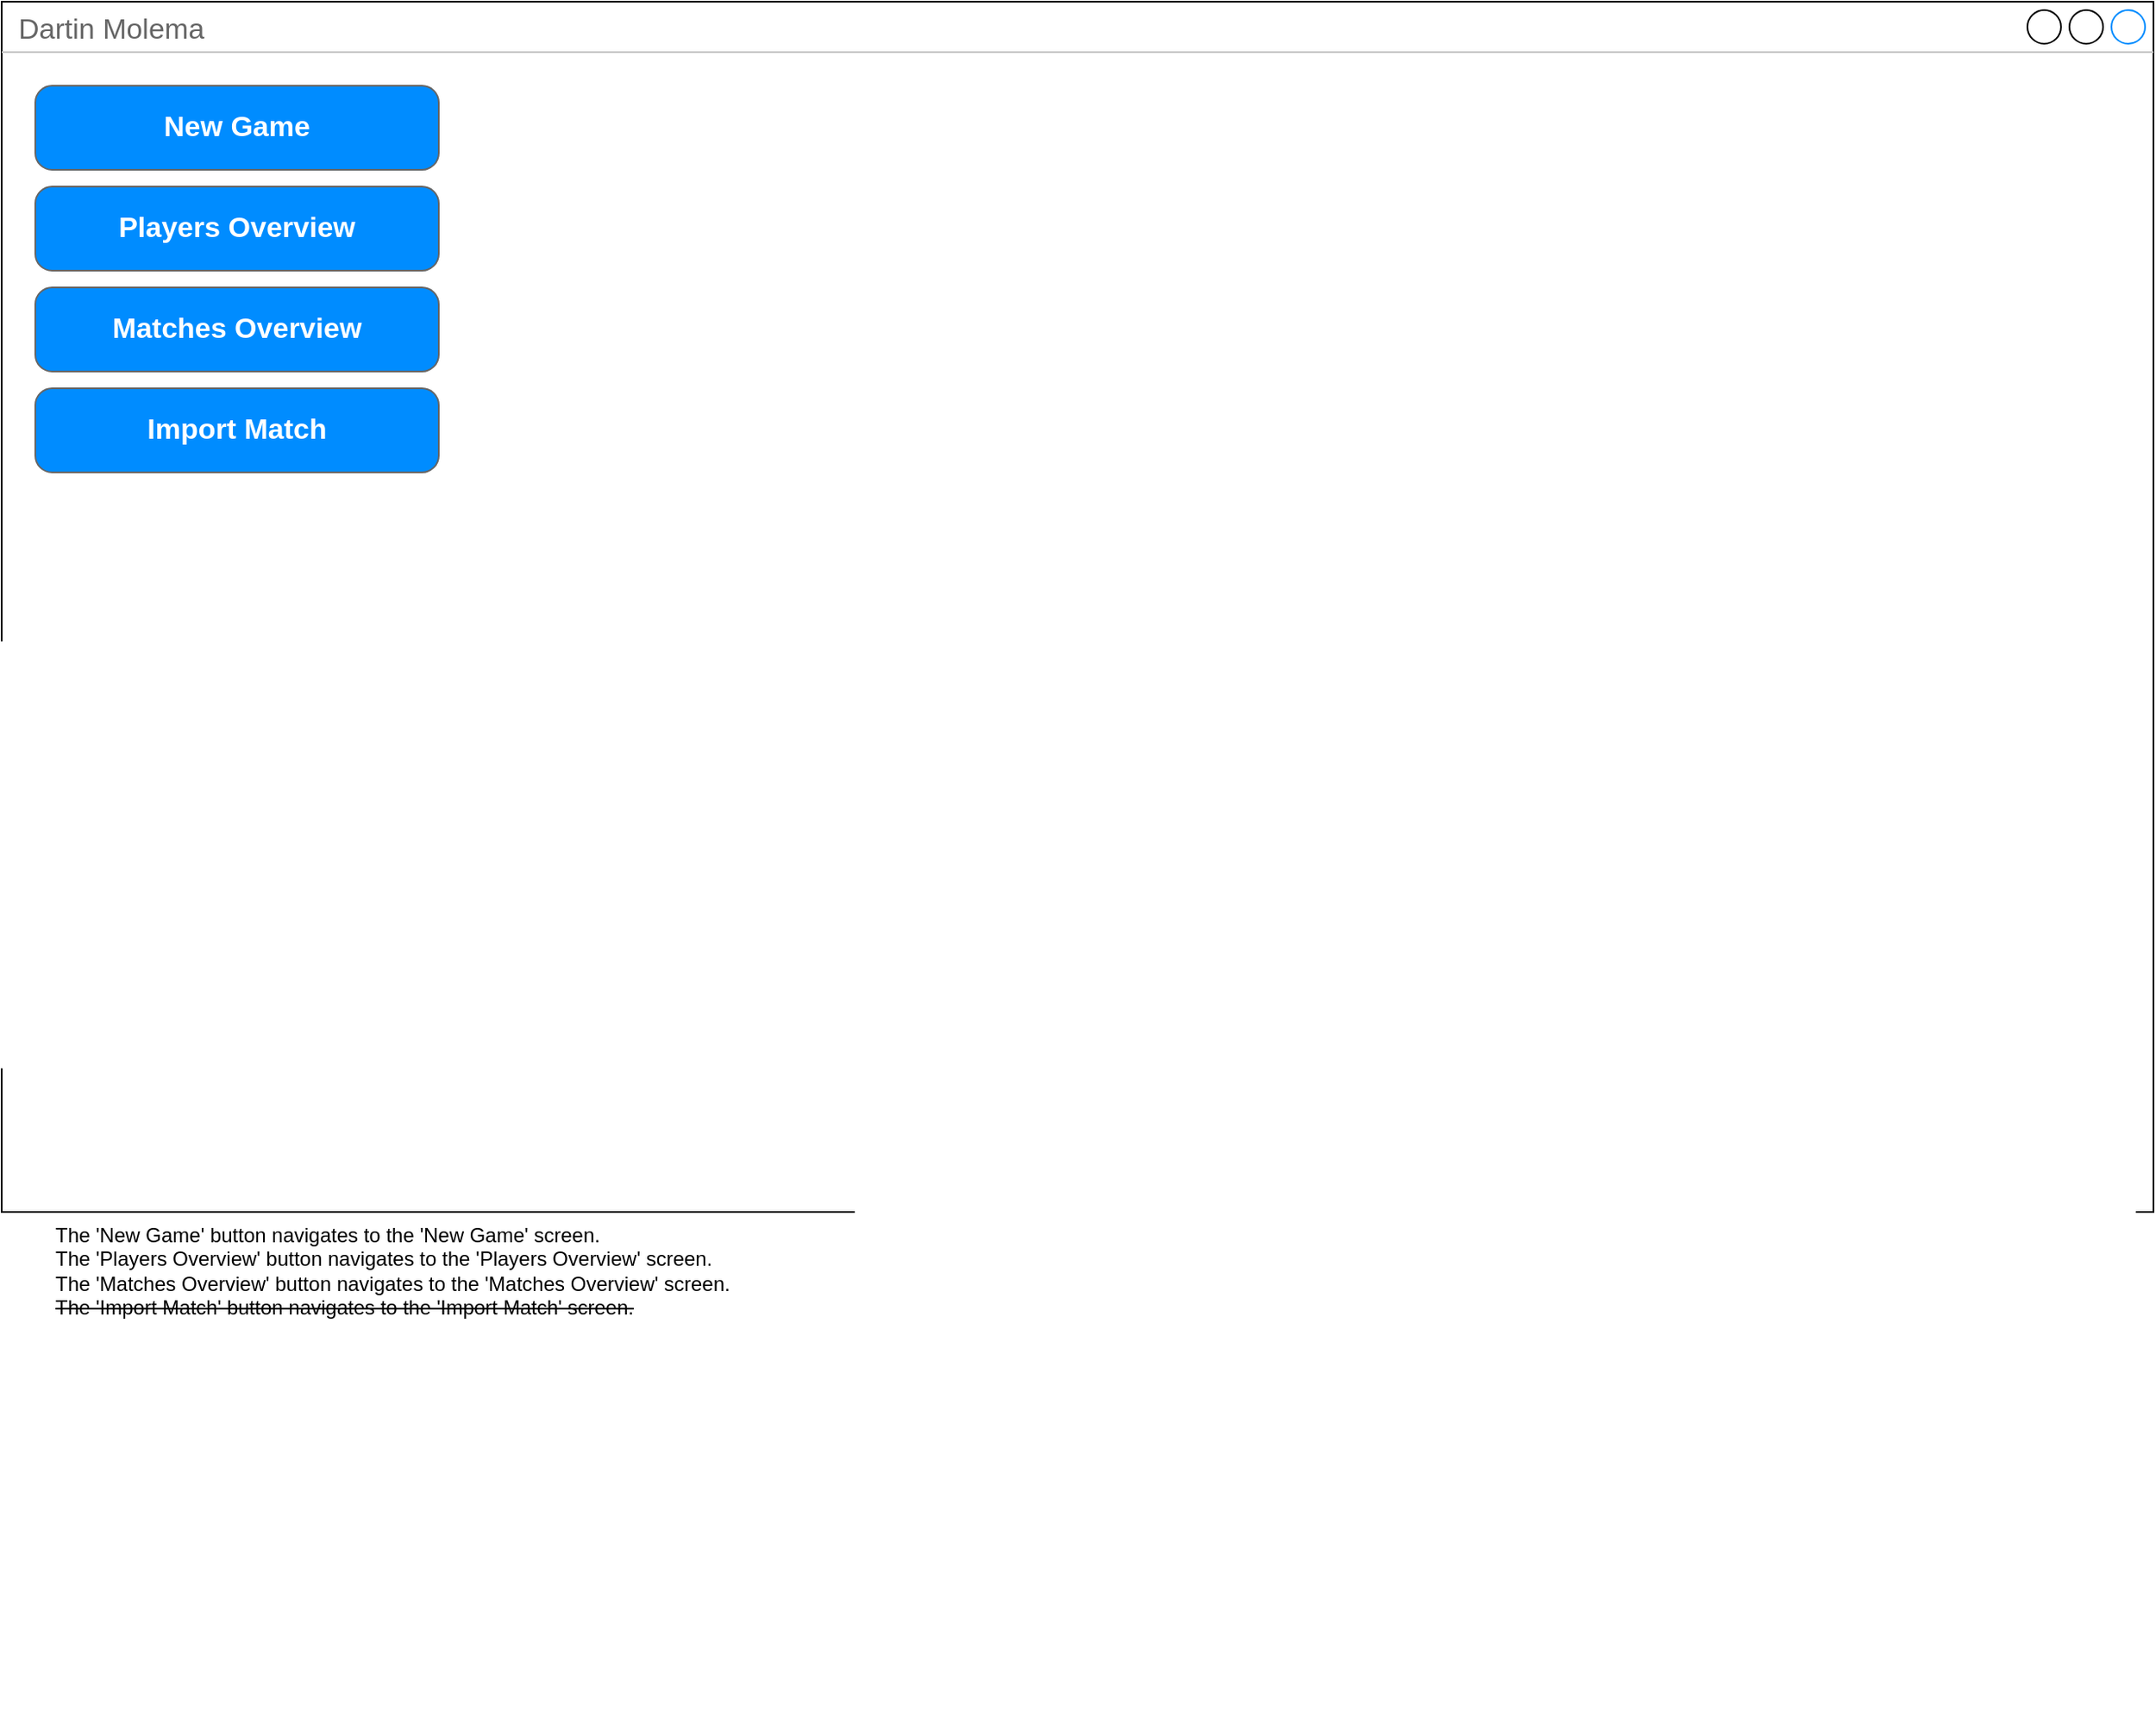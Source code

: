 <mxfile>
    <diagram id="4fAAwGO93hfAYmPVZdIz" name="Main">
        <mxGraphModel dx="1118" dy="533" grid="1" gridSize="10" guides="1" tooltips="1" connect="1" arrows="1" fold="1" page="0" pageScale="1" pageWidth="850" pageHeight="1100" math="0" shadow="0">
            <root>
                <mxCell id="0"/>
                <mxCell id="1" parent="0"/>
                <mxCell id="24" value="" style="group" parent="1" vertex="1" connectable="0">
                    <mxGeometry x="120" y="340" width="1280" height="720" as="geometry"/>
                </mxCell>
                <mxCell id="16" value="Dartin Molema" style="strokeWidth=1;shadow=0;dashed=0;align=center;html=1;shape=mxgraph.mockup.containers.window;align=left;verticalAlign=top;spacingLeft=8;strokeColor2=#008cff;strokeColor3=#c4c4c4;fontColor=#666666;mainText=;fontSize=17;labelBackgroundColor=none;" parent="24" vertex="1">
                    <mxGeometry width="1280" height="720" as="geometry"/>
                </mxCell>
                <mxCell id="23" value="" style="group;direction=east;rotation=0;" parent="24" vertex="1" connectable="0">
                    <mxGeometry x="20" y="50" width="240" height="230" as="geometry"/>
                </mxCell>
                <mxCell id="18" value="New Game" style="strokeWidth=1;shadow=0;dashed=0;align=center;html=1;shape=mxgraph.mockup.buttons.button;strokeColor=#666666;fontColor=#ffffff;mainText=;buttonStyle=round;fontSize=17;fontStyle=1;fillColor=#008cff;whiteSpace=wrap;" parent="23" vertex="1">
                    <mxGeometry width="240.0" height="50" as="geometry"/>
                </mxCell>
                <mxCell id="19" value="Players Overview" style="strokeWidth=1;shadow=0;dashed=0;align=center;html=1;shape=mxgraph.mockup.buttons.button;strokeColor=#666666;fontColor=#ffffff;mainText=;buttonStyle=round;fontSize=17;fontStyle=1;fillColor=#008cff;whiteSpace=wrap;" parent="23" vertex="1">
                    <mxGeometry y="60" width="240.0" height="50" as="geometry"/>
                </mxCell>
                <mxCell id="20" value="Matches Overview" style="strokeWidth=1;shadow=0;dashed=0;align=center;html=1;shape=mxgraph.mockup.buttons.button;strokeColor=#666666;fontColor=#ffffff;mainText=;buttonStyle=round;fontSize=17;fontStyle=1;fillColor=#008cff;whiteSpace=wrap;" parent="23" vertex="1">
                    <mxGeometry y="120" width="240.0" height="50" as="geometry"/>
                </mxCell>
                <mxCell id="21" value="Import Match" style="strokeWidth=1;shadow=0;dashed=0;align=center;html=1;shape=mxgraph.mockup.buttons.button;strokeColor=#666666;fontColor=#ffffff;mainText=;buttonStyle=round;fontSize=17;fontStyle=1;fillColor=#008cff;whiteSpace=wrap;" parent="23" vertex="1">
                    <mxGeometry y="180" width="240.0" height="50" as="geometry"/>
                </mxCell>
                <mxCell id="xkACBr7mfbvvx_7RKQF8-24" value="The 'New Game' button navigates to the 'New Game' screen.&lt;br&gt;The 'Players Overview' button navigates to the 'Players Overview' screen.&lt;br&gt;The 'Matches Overview' button navigates to the 'Matches Overview' screen.&lt;br&gt;&lt;strike&gt;The 'Import Match' button navigates to the 'Import Match' screen.&lt;/strike&gt;" style="text;html=1;strokeColor=none;fillColor=none;align=left;verticalAlign=top;whiteSpace=wrap;rounded=0;" parent="1" vertex="1">
                    <mxGeometry x="150" y="1060" width="1230" height="300" as="geometry"/>
                </mxCell>
            </root>
        </mxGraphModel>
    </diagram>
    <diagram id="ptYiD7ZmfLxmmoWTlNaS" name="New Game">
        <mxGraphModel dx="2267" dy="694" grid="0" gridSize="10" guides="1" tooltips="1" connect="1" arrows="1" fold="1" page="0" pageScale="1" pageWidth="850" pageHeight="1100" math="0" shadow="0">
            <root>
                <mxCell id="86E8zKrIYrm3Y4RCyalS-0"/>
                <mxCell id="86E8zKrIYrm3Y4RCyalS-1" parent="86E8zKrIYrm3Y4RCyalS-0"/>
                <mxCell id="niRhI-UK0_WLjoRaAKs6-1" value="Dartin Molema" style="strokeWidth=1;shadow=0;dashed=0;align=center;html=1;shape=mxgraph.mockup.containers.window;align=left;verticalAlign=top;spacingLeft=8;strokeColor2=#008cff;strokeColor3=#c4c4c4;fontColor=#666666;mainText=;fontSize=17;labelBackgroundColor=none;container=0;" parent="86E8zKrIYrm3Y4RCyalS-1" vertex="1">
                    <mxGeometry x="220" y="400" width="1280" height="720" as="geometry"/>
                </mxCell>
                <mxCell id="niRhI-UK0_WLjoRaAKs6-28" value="&lt;h1&gt;New Game&lt;/h1&gt;" style="text;html=1;strokeColor=none;fillColor=none;spacing=5;spacingTop=-20;whiteSpace=wrap;overflow=hidden;rounded=0;fontSize=18;container=0;verticalAlign=middle;" parent="86E8zKrIYrm3Y4RCyalS-1" vertex="1">
                    <mxGeometry x="240" y="450" width="1240" height="70" as="geometry"/>
                </mxCell>
                <mxCell id="niRhI-UK0_WLjoRaAKs6-40" value="" style="group" parent="86E8zKrIYrm3Y4RCyalS-1" vertex="1" connectable="0">
                    <mxGeometry x="240" y="600" width="260" height="30" as="geometry"/>
                </mxCell>
                <mxCell id="niRhI-UK0_WLjoRaAKs6-18" value="&lt;i&gt;&lt;u&gt;Player 1&lt;/u&gt;&lt;/i&gt;" style="strokeWidth=1;shadow=0;dashed=0;align=center;html=1;shape=mxgraph.mockup.forms.comboBox;strokeColor=#999999;fillColor=#ddeeff;align=left;fillColor2=#aaddff;mainText=;fontColor=#666666;fontSize=17;spacingLeft=3;container=0;" parent="niRhI-UK0_WLjoRaAKs6-40" vertex="1">
                    <mxGeometry width="220" height="30" as="geometry"/>
                </mxCell>
                <mxCell id="niRhI-UK0_WLjoRaAKs6-19" value="+" style="strokeWidth=1;shadow=0;dashed=0;align=center;html=1;shape=mxgraph.mockup.buttons.button;strokeColor=#666666;fontColor=#ffffff;mainText=;buttonStyle=round;fontSize=17;fontStyle=1;fillColor=#008cff;whiteSpace=wrap;container=0;" parent="niRhI-UK0_WLjoRaAKs6-40" vertex="1">
                    <mxGeometry x="230" width="30" height="30" as="geometry"/>
                </mxCell>
                <mxCell id="niRhI-UK0_WLjoRaAKs6-41" value="" style="group" parent="86E8zKrIYrm3Y4RCyalS-1" vertex="1" connectable="0">
                    <mxGeometry x="240" y="640" width="260" height="30" as="geometry"/>
                </mxCell>
                <mxCell id="niRhI-UK0_WLjoRaAKs6-42" value="&lt;u&gt;Player 2&lt;/u&gt;" style="strokeWidth=1;shadow=0;dashed=0;align=center;html=1;shape=mxgraph.mockup.forms.comboBox;strokeColor=#999999;fillColor=#ddeeff;align=left;fillColor2=#aaddff;mainText=;fontColor=#666666;fontSize=17;spacingLeft=3;container=0;" parent="niRhI-UK0_WLjoRaAKs6-41" vertex="1">
                    <mxGeometry width="220" height="30" as="geometry"/>
                </mxCell>
                <mxCell id="niRhI-UK0_WLjoRaAKs6-43" value="+" style="strokeWidth=1;shadow=0;dashed=0;align=center;html=1;shape=mxgraph.mockup.buttons.button;strokeColor=#666666;fontColor=#ffffff;mainText=;buttonStyle=round;fontSize=17;fontStyle=1;fillColor=#008cff;whiteSpace=wrap;container=0;" parent="niRhI-UK0_WLjoRaAKs6-41" vertex="1">
                    <mxGeometry x="230" width="30" height="30" as="geometry"/>
                </mxCell>
                <mxCell id="niRhI-UK0_WLjoRaAKs6-57" value="Start match" style="strokeWidth=1;shadow=0;dashed=0;align=center;html=1;shape=mxgraph.mockup.buttons.button;strokeColor=#666666;fontColor=#ffffff;mainText=;buttonStyle=round;fontSize=17;fontStyle=1;fillColor=#008cff;whiteSpace=wrap;" parent="86E8zKrIYrm3Y4RCyalS-1" vertex="1">
                    <mxGeometry x="240" y="815" width="150" height="30" as="geometry"/>
                </mxCell>
                <mxCell id="niRhI-UK0_WLjoRaAKs6-58" value="Cancel" style="strokeWidth=1;shadow=0;dashed=0;align=center;html=1;shape=mxgraph.mockup.buttons.button;strokeColor=#666666;fontColor=#ffffff;mainText=;buttonStyle=round;fontSize=17;fontStyle=1;fillColor=#008cff;whiteSpace=wrap;" parent="86E8zKrIYrm3Y4RCyalS-1" vertex="1">
                    <mxGeometry x="410" y="815" width="150" height="30" as="geometry"/>
                </mxCell>
                <mxCell id="niRhI-UK0_WLjoRaAKs6-59" value="" style="group" parent="86E8zKrIYrm3Y4RCyalS-1" vertex="1" connectable="0">
                    <mxGeometry x="240" y="750" width="330" height="30" as="geometry"/>
                </mxCell>
                <mxCell id="niRhI-UK0_WLjoRaAKs6-55" value="&lt;table cellpadding=&quot;0&quot; cellspacing=&quot;0&quot; style=&quot;width: 100% ; height: 100%&quot;&gt;&lt;tbody&gt;&lt;tr&gt;&lt;td style=&quot;width: 85%&quot;&gt;&lt;u&gt;3&lt;/u&gt;&lt;/td&gt;&lt;td style=&quot;width: 15%&quot;&gt;&lt;/td&gt;&lt;/tr&gt;&lt;/tbody&gt;&lt;/table&gt;" style="strokeWidth=1;shadow=0;dashed=0;align=center;html=1;shape=mxgraph.mockup.forms.spinner;strokeColor=#999999;spinLayout=right;spinStyle=normal;adjStyle=triangle;fillColor=#aaddff;fontSize=17;fontColor=#666666;mainText=;html=1;overflow=fill;container=0;" parent="niRhI-UK0_WLjoRaAKs6-59" vertex="1">
                    <mxGeometry width="220" height="30" as="geometry"/>
                </mxCell>
                <mxCell id="niRhI-UK0_WLjoRaAKs6-56" value="Legs to win" style="text;html=1;strokeColor=none;fillColor=none;align=left;verticalAlign=middle;whiteSpace=wrap;rounded=0;fontSize=18;container=0;" parent="niRhI-UK0_WLjoRaAKs6-59" vertex="1">
                    <mxGeometry x="230" width="100" height="30" as="geometry"/>
                </mxCell>
                <mxCell id="niRhI-UK0_WLjoRaAKs6-60" value="" style="group" parent="86E8zKrIYrm3Y4RCyalS-1" vertex="1" connectable="0">
                    <mxGeometry x="240" y="710" width="330" height="30" as="geometry"/>
                </mxCell>
                <mxCell id="niRhI-UK0_WLjoRaAKs6-12" value="&lt;table cellpadding=&quot;0&quot; cellspacing=&quot;0&quot; style=&quot;width: 100% ; height: 100%&quot;&gt;&lt;tbody&gt;&lt;tr&gt;&lt;td style=&quot;width: 85%&quot;&gt;&lt;u&gt;3&lt;/u&gt;&lt;/td&gt;&lt;td style=&quot;width: 15%&quot;&gt;&lt;/td&gt;&lt;/tr&gt;&lt;/tbody&gt;&lt;/table&gt;" style="strokeWidth=1;shadow=0;dashed=0;align=center;html=1;shape=mxgraph.mockup.forms.spinner;strokeColor=#999999;spinLayout=right;spinStyle=normal;adjStyle=triangle;fillColor=#aaddff;fontSize=17;fontColor=#666666;mainText=;html=1;overflow=fill;container=0;" parent="niRhI-UK0_WLjoRaAKs6-60" vertex="1">
                    <mxGeometry width="220" height="30" as="geometry"/>
                </mxCell>
                <mxCell id="niRhI-UK0_WLjoRaAKs6-13" value="Sets to win" style="text;html=1;strokeColor=none;fillColor=none;align=left;verticalAlign=middle;whiteSpace=wrap;rounded=0;fontSize=18;container=0;" parent="niRhI-UK0_WLjoRaAKs6-60" vertex="1">
                    <mxGeometry x="230" width="100" height="30" as="geometry"/>
                </mxCell>
                <mxCell id="niRhI-UK0_WLjoRaAKs6-114" value="&lt;i&gt;&lt;u&gt;11-08-1998&lt;/u&gt;&lt;/i&gt;" style="strokeWidth=1;shadow=0;dashed=0;align=center;html=1;shape=mxgraph.mockup.forms.pwField;strokeColor=#999999;mainText=;align=left;fontColor=#666666;fontSize=17;spacingLeft=3;" parent="86E8zKrIYrm3Y4RCyalS-1" vertex="1">
                    <mxGeometry x="240" y="530" width="210" height="30" as="geometry"/>
                </mxCell>
                <mxCell id="niRhI-UK0_WLjoRaAKs6-116" value="" style="group" parent="86E8zKrIYrm3Y4RCyalS-1" vertex="1" connectable="0">
                    <mxGeometry x="460" y="530" width="460" height="30" as="geometry"/>
                </mxCell>
                <mxCell id="niRhI-UK0_WLjoRaAKs6-117" value="&lt;table cellpadding=&quot;0&quot; cellspacing=&quot;0&quot; style=&quot;width: 100% ; height: 100%&quot;&gt;&lt;tbody&gt;&lt;tr&gt;&lt;td style=&quot;width: 85%&quot;&gt;&lt;u&gt;21&lt;/u&gt;&lt;/td&gt;&lt;td style=&quot;width: 15%&quot;&gt;&lt;/td&gt;&lt;/tr&gt;&lt;/tbody&gt;&lt;/table&gt;" style="strokeWidth=1;shadow=0;dashed=0;align=center;html=1;shape=mxgraph.mockup.forms.spinner;strokeColor=#999999;spinLayout=right;spinStyle=normal;adjStyle=triangle;fillColor=#aaddff;fontSize=17;fontColor=#666666;mainText=;html=1;overflow=fill;container=0;" parent="niRhI-UK0_WLjoRaAKs6-116" vertex="1">
                    <mxGeometry width="70" height="30" as="geometry"/>
                </mxCell>
                <mxCell id="niRhI-UK0_WLjoRaAKs6-120" value="&lt;table cellpadding=&quot;0&quot; cellspacing=&quot;0&quot; style=&quot;width: 100% ; height: 100%&quot;&gt;&lt;tbody&gt;&lt;tr&gt;&lt;td style=&quot;width: 85%&quot;&gt;&lt;u&gt;&lt;i&gt;00&lt;/i&gt;&lt;/u&gt;&lt;/td&gt;&lt;td style=&quot;width: 15%&quot;&gt;&lt;/td&gt;&lt;/tr&gt;&lt;/tbody&gt;&lt;/table&gt;" style="strokeWidth=1;shadow=0;dashed=0;align=center;html=1;shape=mxgraph.mockup.forms.spinner;strokeColor=#999999;spinLayout=right;spinStyle=normal;adjStyle=triangle;fillColor=#aaddff;fontSize=17;fontColor=#666666;mainText=;html=1;overflow=fill;container=0;" parent="niRhI-UK0_WLjoRaAKs6-116" vertex="1">
                    <mxGeometry x="80" width="70" height="30" as="geometry"/>
                </mxCell>
                <mxCell id="niRhI-UK0_WLjoRaAKs6-124" value="Date &amp;amp; Time" style="text;html=1;strokeColor=none;fillColor=none;align=left;verticalAlign=middle;whiteSpace=wrap;rounded=0;fontSize=18;container=0;" parent="niRhI-UK0_WLjoRaAKs6-116" vertex="1">
                    <mxGeometry x="165" width="130" height="30" as="geometry"/>
                </mxCell>
                <mxCell id="niRhI-UK0_WLjoRaAKs6-125" value="" style="strokeWidth=1;shadow=0;dashed=0;align=center;html=1;shape=mxgraph.mockup.containers.rrect;rSize=0;strokeColor=#666666;fontColor=#666666;fontSize=17;verticalAlign=top;whiteSpace=wrap;fillColor=#ffffff;spacingTop=32;" parent="86E8zKrIYrm3Y4RCyalS-1" vertex="1">
                    <mxGeometry x="1520" y="400" width="310" height="180" as="geometry"/>
                </mxCell>
                <mxCell id="niRhI-UK0_WLjoRaAKs6-126" value="Add new player" style="strokeWidth=1;shadow=0;dashed=0;align=center;html=1;shape=mxgraph.mockup.containers.rrect;rSize=0;fontSize=17;fontColor=#666666;strokeColor=#666666;align=left;spacingLeft=8;fillColor=none;resizeWidth=1;" parent="niRhI-UK0_WLjoRaAKs6-125" vertex="1">
                    <mxGeometry width="310" height="30" relative="1" as="geometry"/>
                </mxCell>
                <mxCell id="niRhI-UK0_WLjoRaAKs6-127" value="" style="shape=ellipse;strokeColor=#008cff;resizable=0;fillColor=none;html=1;fontSize=18;" parent="niRhI-UK0_WLjoRaAKs6-126" vertex="1">
                    <mxGeometry x="1" y="0.5" width="20" height="20" relative="1" as="geometry">
                        <mxPoint x="-25" y="-10" as="offset"/>
                    </mxGeometry>
                </mxCell>
                <mxCell id="niRhI-UK0_WLjoRaAKs6-128" value="Cancel" style="strokeWidth=1;shadow=0;dashed=0;align=center;html=1;shape=mxgraph.mockup.containers.rrect;rSize=0;fontSize=16;fontColor=#666666;strokeColor=#c4c4c4;whiteSpace=wrap;fillColor=none;" parent="niRhI-UK0_WLjoRaAKs6-125" vertex="1">
                    <mxGeometry x="0.25" y="1" width="90" height="25" relative="1" as="geometry">
                        <mxPoint x="-45" y="-33" as="offset"/>
                    </mxGeometry>
                </mxCell>
                <mxCell id="niRhI-UK0_WLjoRaAKs6-129" value="Add" style="strokeWidth=1;shadow=0;dashed=0;align=center;html=1;shape=mxgraph.mockup.containers.rrect;rSize=0;fontSize=16;fontColor=#666666;strokeColor=#c4c4c4;whiteSpace=wrap;fillColor=none;" parent="niRhI-UK0_WLjoRaAKs6-125" vertex="1">
                    <mxGeometry x="0.75" y="1" width="90" height="25" relative="1" as="geometry">
                        <mxPoint x="-45" y="-33" as="offset"/>
                    </mxGeometry>
                </mxCell>
                <mxCell id="niRhI-UK0_WLjoRaAKs6-130" value="&lt;i&gt;&lt;u&gt;Player name&lt;/u&gt;&lt;/i&gt;" style="strokeWidth=1;shadow=0;dashed=0;align=center;html=1;shape=mxgraph.mockup.forms.pwField;strokeColor=#999999;mainText=;align=left;fontColor=#666666;fontSize=17;spacingLeft=3;" parent="niRhI-UK0_WLjoRaAKs6-125" vertex="1">
                    <mxGeometry x="24.8" y="60" width="260.4" height="49.29" as="geometry"/>
                </mxCell>
                <mxCell id="niRhI-UK0_WLjoRaAKs6-131" value="&lt;b&gt;M15. Nieuwe match starten&lt;/b&gt;&lt;br&gt;&lt;b&gt;M16. Annuleren nieuwe match starten&lt;/b&gt;&lt;br&gt;&lt;b&gt;M17. Nieuwe speler aanmaken&lt;/b&gt;&lt;br&gt;&lt;b&gt;M18. Annuleren nieuwe speler aanmaken&lt;/b&gt;&lt;br&gt;&lt;br&gt;The 'Add new player' modals shows when the '+' button(s) is pressed.&lt;br&gt;The 'Start match' button navigates to the 'Match Input' screen.&lt;br&gt;The 'Cancel' button navigates to the 'Main' screen." style="text;html=1;strokeColor=none;fillColor=none;align=left;verticalAlign=top;whiteSpace=wrap;rounded=0;fontSize=18;" parent="86E8zKrIYrm3Y4RCyalS-1" vertex="1">
                    <mxGeometry x="240" y="1120" width="1240" height="320" as="geometry"/>
                </mxCell>
            </root>
        </mxGraphModel>
    </diagram>
    <diagram id="kjiNVOpyro54-F3Anyjv" name="Match Input">
        <mxGraphModel dx="2267" dy="694" grid="0" gridSize="10" guides="1" tooltips="1" connect="1" arrows="1" fold="1" page="0" pageScale="1" pageWidth="850" pageHeight="1100" math="0" shadow="0">
            <root>
                <mxCell id="oHG9aHAMTr3nBP7_OIn5-0"/>
                <mxCell id="oHG9aHAMTr3nBP7_OIn5-1" parent="oHG9aHAMTr3nBP7_OIn5-0"/>
                <mxCell id="iorQia96qj9ri1BdKcBN-0" value="Dartin Molema" style="strokeWidth=1;shadow=0;dashed=0;align=center;html=1;shape=mxgraph.mockup.containers.window;align=left;verticalAlign=top;spacingLeft=8;strokeColor2=#008cff;strokeColor3=#c4c4c4;fontColor=#666666;mainText=;fontSize=17;labelBackgroundColor=none;container=0;" parent="oHG9aHAMTr3nBP7_OIn5-1" vertex="1">
                    <mxGeometry x="220" y="400" width="1280" height="720" as="geometry"/>
                </mxCell>
                <mxCell id="iorQia96qj9ri1BdKcBN-1" value="&lt;h1&gt;Match Input : John Doe vs Jane Doe&lt;/h1&gt;" style="text;html=1;strokeColor=none;fillColor=none;spacing=5;spacingTop=-20;whiteSpace=wrap;overflow=hidden;rounded=0;fontSize=18;container=0;verticalAlign=middle;" parent="oHG9aHAMTr3nBP7_OIn5-1" vertex="1">
                    <mxGeometry x="240" y="450" width="1240" height="70" as="geometry"/>
                </mxCell>
                <mxCell id="iorQia96qj9ri1BdKcBN-21" value="&lt;b&gt;M1. Match informatie tijdens&lt;br&gt;M3. Turn invoeren&lt;br&gt;M4. Turn informatie inzien&lt;br&gt;M5. Turn invalideren&lt;/b&gt;&lt;br&gt;&lt;b&gt;M6. Throw invoeren&lt;/b&gt;&lt;br&gt;&lt;b&gt;M7. Throw corrigeren&lt;/b&gt;&lt;br&gt;&lt;b&gt;M8. Resterende punten valideren&lt;/b&gt;&lt;br&gt;&lt;b&gt;M9. Invalide resterende punten&lt;/b&gt;&lt;br&gt;&lt;b&gt;M10. Automatisch leg beeindigen&lt;/b&gt;&lt;br&gt;&lt;b&gt;M11. Automatisch leg beeindigen valideren&lt;/b&gt;&lt;br&gt;&lt;b&gt;M12. Automatisch set beeindigen&lt;/b&gt;&lt;br&gt;&lt;b&gt;M13. Automatisch set beeindigen&lt;/b&gt;&lt;br&gt;&lt;b&gt;C2. Speciale situaties signaleren&lt;/b&gt;&lt;br&gt;&lt;b&gt;&lt;br&gt;&lt;/b&gt;The header includes the title of the game, formatted as &quot;{player_1_name} vs {player_2_name} vs ...&quot;.&lt;br&gt;The 'Average' is the average score of a turn in the entire match.&lt;br&gt;The sets is the amount of sets won in the entire match.&lt;br&gt;The legs is the amount of legs won in the current set.&lt;br&gt;Pressing the 'Done' button whos the 'Remaining Points' or 'End of leg' modal.&lt;br&gt;Pressing 'No' on either modals removes the model, and puts the selection on the first dart input.&lt;br&gt;Pressing 'yes' on either modals end the turn/leg, and by extension the set or match." style="text;html=1;strokeColor=none;fillColor=none;align=left;verticalAlign=top;whiteSpace=wrap;rounded=0;fontSize=18;" parent="oHG9aHAMTr3nBP7_OIn5-1" vertex="1">
                    <mxGeometry x="240" y="1120" width="1240" height="540" as="geometry"/>
                </mxCell>
                <mxCell id="iorQia96qj9ri1BdKcBN-33" value="&lt;table cellpadding=&quot;4&quot; cellspacing=&quot;0&quot; border=&quot;1&quot; style=&quot;font-size: 1em ; width: 100% ; height: 100%&quot;&gt;&lt;tbody&gt;&lt;tr&gt;&lt;th&gt;Name&lt;/th&gt;&lt;th&gt;Average&lt;/th&gt;&lt;td&gt;&lt;b&gt;Sets&lt;/b&gt;&lt;/td&gt;&lt;td&gt;&lt;b&gt;Legs&lt;/b&gt;&lt;/td&gt;&lt;td&gt;&lt;b&gt;Remaining Points&lt;/b&gt;&lt;br&gt;&lt;/td&gt;&lt;td&gt;&lt;b&gt;180's&lt;/b&gt;&lt;/td&gt;&lt;/tr&gt;&lt;tr&gt;&lt;td&gt;&lt;u&gt;Jane Doe&lt;/u&gt;&lt;/td&gt;&lt;td&gt;&lt;u&gt;30&lt;/u&gt;&lt;/td&gt;&lt;td&gt;&lt;u&gt;2&lt;/u&gt;&lt;/td&gt;&lt;td&gt;&lt;u&gt;0&lt;/u&gt;&lt;/td&gt;&lt;td&gt;&lt;u&gt;300&lt;/u&gt;&lt;/td&gt;&lt;td&gt;&lt;u&gt;0&lt;/u&gt;&lt;/td&gt;&lt;/tr&gt;&lt;tr&gt;&lt;td&gt;&lt;u&gt;John Doe&lt;/u&gt;&lt;/td&gt;&lt;td&gt;&lt;u&gt;180&lt;/u&gt;&lt;/td&gt;&lt;td&gt;&lt;u&gt;1&lt;/u&gt;&lt;/td&gt;&lt;td&gt;&lt;u&gt;1&lt;/u&gt;&lt;/td&gt;&lt;td&gt;&lt;u&gt;50&lt;/u&gt;&lt;/td&gt;&lt;td&gt;&lt;u&gt;0&lt;/u&gt;&lt;/td&gt;&lt;/tr&gt;&lt;/tbody&gt;&lt;/table&gt; " style="verticalAlign=top;align=left;overflow=fill;fontSize=12;fontFamily=Helvetica;html=1" parent="oHG9aHAMTr3nBP7_OIn5-1" vertex="1">
                    <mxGeometry x="240" y="580" width="380" height="80" as="geometry"/>
                </mxCell>
                <mxCell id="iorQia96qj9ri1BdKcBN-35" value="First to &lt;u&gt;3&lt;/u&gt; legs wins the set" style="text;html=1;strokeColor=none;fillColor=none;align=left;verticalAlign=middle;whiteSpace=wrap;rounded=0;fontSize=18;" parent="oHG9aHAMTr3nBP7_OIn5-1" vertex="1">
                    <mxGeometry x="250" y="550" width="220" height="20" as="geometry"/>
                </mxCell>
                <mxCell id="iorQia96qj9ri1BdKcBN-36" value="First to &lt;u&gt;3&lt;/u&gt;&lt;i&gt;&amp;nbsp;&lt;/i&gt;sets wins the match" style="text;html=1;strokeColor=none;fillColor=none;align=left;verticalAlign=middle;whiteSpace=wrap;rounded=0;fontSize=18;" parent="oHG9aHAMTr3nBP7_OIn5-1" vertex="1">
                    <mxGeometry x="250" y="530" width="250" height="20" as="geometry"/>
                </mxCell>
                <mxCell id="fwIoo6bmVb_oCOvQQRHC-0" value="Currently playing: &lt;u&gt;Jane Doe&lt;/u&gt;" style="text;html=1;strokeColor=none;fillColor=none;align=left;verticalAlign=middle;whiteSpace=wrap;rounded=0;fontSize=18;" parent="oHG9aHAMTr3nBP7_OIn5-1" vertex="1">
                    <mxGeometry x="250" y="680" width="260" height="20" as="geometry"/>
                </mxCell>
                <mxCell id="VuSfWYn0R6iarDKXWwNr-0" value="&lt;i&gt;&lt;u&gt;S10&lt;/u&gt;&lt;/i&gt;" style="strokeWidth=1;shadow=0;dashed=0;align=center;html=1;shape=mxgraph.mockup.forms.pwField;strokeColor=#999999;mainText=;align=left;fontColor=#666666;fontSize=17;spacingLeft=3;" parent="oHG9aHAMTr3nBP7_OIn5-1" vertex="1">
                    <mxGeometry x="240" y="720" width="210" height="30" as="geometry"/>
                </mxCell>
                <mxCell id="VuSfWYn0R6iarDKXWwNr-1" value="&lt;i&gt;&lt;u&gt;5&lt;/u&gt;&lt;/i&gt;" style="strokeWidth=1;shadow=0;dashed=0;align=center;html=1;shape=mxgraph.mockup.forms.pwField;strokeColor=#999999;mainText=;align=left;fontColor=#666666;fontSize=17;spacingLeft=3;" parent="oHG9aHAMTr3nBP7_OIn5-1" vertex="1">
                    <mxGeometry x="240" y="755" width="210" height="30" as="geometry"/>
                </mxCell>
                <mxCell id="VuSfWYn0R6iarDKXWwNr-2" value="&lt;i&gt;&lt;u&gt;OB&lt;/u&gt;&lt;/i&gt;" style="strokeWidth=1;shadow=0;dashed=0;align=center;html=1;shape=mxgraph.mockup.forms.pwField;strokeColor=#999999;mainText=;align=left;fontColor=#666666;fontSize=17;spacingLeft=3;" parent="oHG9aHAMTr3nBP7_OIn5-1" vertex="1">
                    <mxGeometry x="240" y="790" width="210" height="30" as="geometry"/>
                </mxCell>
                <mxCell id="VuSfWYn0R6iarDKXWwNr-3" value="Dart 1" style="text;html=1;strokeColor=none;fillColor=none;align=left;verticalAlign=middle;whiteSpace=wrap;rounded=0;fontSize=18;" parent="oHG9aHAMTr3nBP7_OIn5-1" vertex="1">
                    <mxGeometry x="460" y="720" width="150" height="30" as="geometry"/>
                </mxCell>
                <mxCell id="VuSfWYn0R6iarDKXWwNr-4" value="Dart 2" style="text;html=1;strokeColor=none;fillColor=none;align=left;verticalAlign=middle;whiteSpace=wrap;rounded=0;fontSize=18;" parent="oHG9aHAMTr3nBP7_OIn5-1" vertex="1">
                    <mxGeometry x="460" y="755" width="150" height="30" as="geometry"/>
                </mxCell>
                <mxCell id="VuSfWYn0R6iarDKXWwNr-5" value="Dart 3" style="text;html=1;strokeColor=none;fillColor=none;align=left;verticalAlign=middle;whiteSpace=wrap;rounded=0;fontSize=18;" parent="oHG9aHAMTr3nBP7_OIn5-1" vertex="1">
                    <mxGeometry x="460" y="790" width="150" height="30" as="geometry"/>
                </mxCell>
                <mxCell id="c_fUydn4tB8jQdpYvyd--0" value="Done" style="strokeWidth=1;shadow=0;dashed=0;align=center;html=1;shape=mxgraph.mockup.buttons.button;strokeColor=#666666;fontColor=#ffffff;mainText=;buttonStyle=round;fontSize=17;fontStyle=1;fillColor=#008cff;whiteSpace=wrap;" parent="oHG9aHAMTr3nBP7_OIn5-1" vertex="1">
                    <mxGeometry x="250" y="830" width="150" height="30" as="geometry"/>
                </mxCell>
                <mxCell id="Gs8WMsUgSn1Vt3fq8tjw-6" value="The remaining points after this turn is &lt;b&gt;301&lt;/b&gt;.&lt;br&gt;Is this correct?" style="strokeWidth=1;shadow=0;dashed=0;align=center;html=1;shape=mxgraph.mockup.containers.rrect;rSize=0;strokeColor=#666666;fontColor=#666666;fontSize=17;verticalAlign=top;whiteSpace=wrap;fillColor=#ffffff;spacingTop=32;" parent="oHG9aHAMTr3nBP7_OIn5-1" vertex="1">
                    <mxGeometry x="1520" y="400" width="250" height="140" as="geometry"/>
                </mxCell>
                <mxCell id="Gs8WMsUgSn1Vt3fq8tjw-7" value="Remaining points" style="strokeWidth=1;shadow=0;dashed=0;align=center;html=1;shape=mxgraph.mockup.containers.rrect;rSize=0;fontSize=17;fontColor=#666666;strokeColor=#666666;align=left;spacingLeft=8;fillColor=none;resizeWidth=1;" parent="Gs8WMsUgSn1Vt3fq8tjw-6" vertex="1">
                    <mxGeometry width="250" height="30" relative="1" as="geometry"/>
                </mxCell>
                <mxCell id="Gs8WMsUgSn1Vt3fq8tjw-8" value="" style="shape=ellipse;strokeColor=#008cff;resizable=0;fillColor=none;html=1;fontSize=18;" parent="Gs8WMsUgSn1Vt3fq8tjw-7" vertex="1">
                    <mxGeometry x="1" y="0.5" width="20" height="20" relative="1" as="geometry">
                        <mxPoint x="-25" y="-10" as="offset"/>
                    </mxGeometry>
                </mxCell>
                <mxCell id="Gs8WMsUgSn1Vt3fq8tjw-9" value="No" style="strokeWidth=1;shadow=0;dashed=0;align=center;html=1;shape=mxgraph.mockup.containers.rrect;rSize=0;fontSize=16;fontColor=#666666;strokeColor=#c4c4c4;whiteSpace=wrap;fillColor=none;" parent="Gs8WMsUgSn1Vt3fq8tjw-6" vertex="1">
                    <mxGeometry x="0.25" y="1" width="90" height="25" relative="1" as="geometry">
                        <mxPoint x="-45" y="-33" as="offset"/>
                    </mxGeometry>
                </mxCell>
                <mxCell id="Gs8WMsUgSn1Vt3fq8tjw-10" value="Yes" style="strokeWidth=1;shadow=0;dashed=0;align=center;html=1;shape=mxgraph.mockup.containers.rrect;rSize=0;fontSize=16;fontColor=#666666;strokeColor=#c4c4c4;whiteSpace=wrap;fillColor=none;" parent="Gs8WMsUgSn1Vt3fq8tjw-6" vertex="1">
                    <mxGeometry x="0.75" y="1" width="90" height="25" relative="1" as="geometry">
                        <mxPoint x="-45" y="-33" as="offset"/>
                    </mxGeometry>
                </mxCell>
                <mxCell id="Gs8WMsUgSn1Vt3fq8tjw-11" value="This turn ends the leg.&lt;br&gt;The winner is &lt;b&gt;&lt;u&gt;John Doe&lt;/u&gt;&lt;/b&gt;&lt;br&gt;Is this correct?" style="strokeWidth=1;shadow=0;dashed=0;align=center;html=1;shape=mxgraph.mockup.containers.rrect;rSize=0;strokeColor=#666666;fontColor=#666666;fontSize=17;verticalAlign=top;whiteSpace=wrap;fillColor=#ffffff;spacingTop=32;" parent="oHG9aHAMTr3nBP7_OIn5-1" vertex="1">
                    <mxGeometry x="1520" y="550" width="250" height="140" as="geometry"/>
                </mxCell>
                <mxCell id="Gs8WMsUgSn1Vt3fq8tjw-12" value="End of leg" style="strokeWidth=1;shadow=0;dashed=0;align=center;html=1;shape=mxgraph.mockup.containers.rrect;rSize=0;fontSize=17;fontColor=#666666;strokeColor=#666666;align=left;spacingLeft=8;fillColor=none;resizeWidth=1;" parent="Gs8WMsUgSn1Vt3fq8tjw-11" vertex="1">
                    <mxGeometry width="250" height="30" relative="1" as="geometry"/>
                </mxCell>
                <mxCell id="Gs8WMsUgSn1Vt3fq8tjw-13" value="" style="shape=ellipse;strokeColor=#008cff;resizable=0;fillColor=none;html=1;fontSize=18;" parent="Gs8WMsUgSn1Vt3fq8tjw-12" vertex="1">
                    <mxGeometry x="1" y="0.5" width="20" height="20" relative="1" as="geometry">
                        <mxPoint x="-25" y="-10" as="offset"/>
                    </mxGeometry>
                </mxCell>
                <mxCell id="Gs8WMsUgSn1Vt3fq8tjw-14" value="No" style="strokeWidth=1;shadow=0;dashed=0;align=center;html=1;shape=mxgraph.mockup.containers.rrect;rSize=0;fontSize=16;fontColor=#666666;strokeColor=#c4c4c4;whiteSpace=wrap;fillColor=none;" parent="Gs8WMsUgSn1Vt3fq8tjw-11" vertex="1">
                    <mxGeometry x="0.25" y="1" width="90" height="25" relative="1" as="geometry">
                        <mxPoint x="-45" y="-33" as="offset"/>
                    </mxGeometry>
                </mxCell>
                <mxCell id="Gs8WMsUgSn1Vt3fq8tjw-15" value="Yes" style="strokeWidth=1;shadow=0;dashed=0;align=center;html=1;shape=mxgraph.mockup.containers.rrect;rSize=0;fontSize=16;fontColor=#666666;strokeColor=#c4c4c4;whiteSpace=wrap;fillColor=none;" parent="Gs8WMsUgSn1Vt3fq8tjw-11" vertex="1">
                    <mxGeometry x="0.75" y="1" width="90" height="25" relative="1" as="geometry">
                        <mxPoint x="-45" y="-33" as="offset"/>
                    </mxGeometry>
                </mxCell>
                <mxCell id="_BpgUtJuh7Q6FusbkxfL-0" value="&lt;table cellpadding=&quot;4&quot; cellspacing=&quot;0&quot; border=&quot;1&quot; style=&quot;font-size: 1em ; width: 100% ; height: 100%&quot;&gt;&lt;tbody&gt;&lt;tr&gt;&lt;th&gt;Turn&lt;/th&gt;&lt;th&gt;Dart 1&lt;/th&gt;&lt;td&gt;&lt;b&gt;Dart 2&lt;/b&gt;&lt;/td&gt;&lt;td&gt;&lt;b&gt;Dart 3&lt;/b&gt;&lt;/td&gt;&lt;td&gt;&lt;b&gt;Assigned score&lt;/b&gt;&lt;/td&gt;&lt;/tr&gt;&lt;tr&gt;&lt;td&gt;1&lt;/td&gt;&lt;td&gt;&lt;u&gt;S10&lt;/u&gt;&lt;/td&gt;&lt;td&gt;&lt;u&gt;5&lt;/u&gt;&lt;/td&gt;&lt;td&gt;&lt;u&gt;OB&lt;/u&gt;&lt;/td&gt;&lt;td&gt;&lt;u&gt;40&lt;/u&gt;&lt;/td&gt;&lt;/tr&gt;&lt;tr&gt;&lt;td&gt;2&lt;/td&gt;&lt;td&gt;&lt;u&gt;T20&lt;/u&gt;&lt;/td&gt;&lt;td&gt;&lt;u&gt;T20&lt;/u&gt;&lt;/td&gt;&lt;td&gt;&lt;u&gt;T20&lt;/u&gt;&lt;/td&gt;&lt;td&gt;&lt;u&gt;180&lt;/u&gt;&lt;/td&gt;&lt;/tr&gt;&lt;tr&gt;&lt;td&gt;3&lt;/td&gt;&lt;td&gt;&lt;u&gt;T20&lt;/u&gt;&lt;/td&gt;&lt;td&gt;&lt;u&gt;T20&lt;/u&gt;&lt;/td&gt;&lt;td&gt;&lt;u&gt;T20&lt;/u&gt;&lt;/td&gt;&lt;td&gt;&lt;u&gt;0&lt;/u&gt;&lt;/td&gt;&lt;/tr&gt;&lt;tr&gt;&lt;td&gt;&lt;br&gt;&lt;/td&gt;&lt;td&gt;&lt;br&gt;&lt;/td&gt;&lt;td&gt;&lt;br&gt;&lt;/td&gt;&lt;td&gt;&lt;br&gt;&lt;/td&gt;&lt;td&gt;&lt;br&gt;&lt;/td&gt;&lt;/tr&gt;&lt;tr&gt;&lt;td&gt;&lt;br&gt;&lt;/td&gt;&lt;td&gt;&lt;br&gt;&lt;/td&gt;&lt;td&gt;&lt;br&gt;&lt;/td&gt;&lt;td&gt;&lt;br&gt;&lt;/td&gt;&lt;td&gt;&lt;br&gt;&lt;/td&gt;&lt;/tr&gt;&lt;tr&gt;&lt;td&gt;&lt;br&gt;&lt;/td&gt;&lt;td&gt;&lt;br&gt;&lt;/td&gt;&lt;td&gt;&lt;br&gt;&lt;/td&gt;&lt;td&gt;&lt;br&gt;&lt;/td&gt;&lt;td&gt;&lt;br&gt;&lt;/td&gt;&lt;/tr&gt;&lt;tr&gt;&lt;td&gt;&lt;br&gt;&lt;/td&gt;&lt;td&gt;&lt;br&gt;&lt;/td&gt;&lt;td&gt;&lt;br&gt;&lt;/td&gt;&lt;td&gt;&lt;br&gt;&lt;/td&gt;&lt;td&gt;&lt;br&gt;&lt;/td&gt;&lt;/tr&gt;&lt;tr&gt;&lt;td&gt;&lt;br&gt;&lt;/td&gt;&lt;td&gt;&lt;br&gt;&lt;/td&gt;&lt;td&gt;&lt;br&gt;&lt;/td&gt;&lt;td&gt;&lt;br&gt;&lt;/td&gt;&lt;td&gt;&lt;br&gt;&lt;/td&gt;&lt;/tr&gt;&lt;tr&gt;&lt;td&gt;&lt;br&gt;&lt;/td&gt;&lt;td&gt;&lt;br&gt;&lt;/td&gt;&lt;td&gt;&lt;br&gt;&lt;/td&gt;&lt;td&gt;&lt;br&gt;&lt;/td&gt;&lt;td&gt;&lt;br&gt;&lt;/td&gt;&lt;/tr&gt;&lt;tr&gt;&lt;td&gt;&lt;br&gt;&lt;/td&gt;&lt;td&gt;&lt;br&gt;&lt;/td&gt;&lt;td&gt;&lt;br&gt;&lt;/td&gt;&lt;td&gt;&lt;br&gt;&lt;/td&gt;&lt;td&gt;&lt;br&gt;&lt;/td&gt;&lt;/tr&gt;&lt;/tbody&gt;&lt;/table&gt; " style="verticalAlign=top;align=left;overflow=fill;fontSize=12;fontFamily=Helvetica;html=1" parent="oHG9aHAMTr3nBP7_OIn5-1" vertex="1">
                    <mxGeometry x="1130" y="497.5" width="330" height="260" as="geometry"/>
                </mxCell>
                <mxCell id="_BpgUtJuh7Q6FusbkxfL-1" value="" style="verticalLabelPosition=bottom;shadow=0;dashed=0;align=center;html=1;verticalAlign=top;strokeWidth=1;shape=mxgraph.mockup.navigation.scrollBar;strokeColor=#999999;barPos=100;fillColor2=#99ddff;strokeColor2=none;direction=north;fontSize=18;" parent="oHG9aHAMTr3nBP7_OIn5-1" vertex="1">
                    <mxGeometry x="1460" y="497.5" width="20" height="260" as="geometry"/>
                </mxCell>
                <mxCell id="_BpgUtJuh7Q6FusbkxfL-3" value="&lt;table cellpadding=&quot;4&quot; cellspacing=&quot;0&quot; border=&quot;1&quot; style=&quot;font-size: 1em ; width: 100% ; height: 100%&quot;&gt;&lt;tbody&gt;&lt;tr&gt;&lt;th&gt;Turn&lt;/th&gt;&lt;th&gt;Dart 1&lt;/th&gt;&lt;td&gt;&lt;b&gt;Dart 2&lt;/b&gt;&lt;/td&gt;&lt;td&gt;&lt;b&gt;Dart 3&lt;/b&gt;&lt;/td&gt;&lt;td&gt;&lt;b&gt;Assigned score&lt;/b&gt;&lt;/td&gt;&lt;/tr&gt;&lt;tr&gt;&lt;td&gt;1&lt;/td&gt;&lt;td&gt;&lt;u&gt;S10&lt;/u&gt;&lt;/td&gt;&lt;td&gt;&lt;u&gt;5&lt;/u&gt;&lt;/td&gt;&lt;td&gt;&lt;u&gt;OB&lt;/u&gt;&lt;/td&gt;&lt;td&gt;&lt;u&gt;40&lt;/u&gt;&lt;/td&gt;&lt;/tr&gt;&lt;tr&gt;&lt;td&gt;2&lt;/td&gt;&lt;td&gt;&lt;u&gt;T20&lt;/u&gt;&lt;/td&gt;&lt;td&gt;&lt;u&gt;T20&lt;/u&gt;&lt;/td&gt;&lt;td&gt;&lt;u&gt;T20&lt;/u&gt;&lt;/td&gt;&lt;td&gt;&lt;u&gt;180&lt;/u&gt;&lt;/td&gt;&lt;/tr&gt;&lt;tr&gt;&lt;td&gt;3&lt;/td&gt;&lt;td&gt;&lt;u&gt;T20&lt;/u&gt;&lt;/td&gt;&lt;td&gt;&lt;u&gt;T20&lt;/u&gt;&lt;/td&gt;&lt;td&gt;&lt;u&gt;T20&lt;/u&gt;&lt;/td&gt;&lt;td&gt;&lt;u&gt;0&lt;/u&gt;&lt;/td&gt;&lt;/tr&gt;&lt;tr&gt;&lt;td&gt;&lt;br&gt;&lt;/td&gt;&lt;td&gt;&lt;br&gt;&lt;/td&gt;&lt;td&gt;&lt;br&gt;&lt;/td&gt;&lt;td&gt;&lt;br&gt;&lt;/td&gt;&lt;td&gt;&lt;br&gt;&lt;/td&gt;&lt;/tr&gt;&lt;tr&gt;&lt;td&gt;&lt;br&gt;&lt;/td&gt;&lt;td&gt;&lt;br&gt;&lt;/td&gt;&lt;td&gt;&lt;br&gt;&lt;/td&gt;&lt;td&gt;&lt;br&gt;&lt;/td&gt;&lt;td&gt;&lt;br&gt;&lt;/td&gt;&lt;/tr&gt;&lt;tr&gt;&lt;td&gt;&lt;br&gt;&lt;/td&gt;&lt;td&gt;&lt;br&gt;&lt;/td&gt;&lt;td&gt;&lt;br&gt;&lt;/td&gt;&lt;td&gt;&lt;br&gt;&lt;/td&gt;&lt;td&gt;&lt;br&gt;&lt;/td&gt;&lt;/tr&gt;&lt;tr&gt;&lt;td&gt;&lt;br&gt;&lt;/td&gt;&lt;td&gt;&lt;br&gt;&lt;/td&gt;&lt;td&gt;&lt;br&gt;&lt;/td&gt;&lt;td&gt;&lt;br&gt;&lt;/td&gt;&lt;td&gt;&lt;br&gt;&lt;/td&gt;&lt;/tr&gt;&lt;tr&gt;&lt;td&gt;&lt;br&gt;&lt;/td&gt;&lt;td&gt;&lt;br&gt;&lt;/td&gt;&lt;td&gt;&lt;br&gt;&lt;/td&gt;&lt;td&gt;&lt;br&gt;&lt;/td&gt;&lt;td&gt;&lt;br&gt;&lt;/td&gt;&lt;/tr&gt;&lt;tr&gt;&lt;td&gt;&lt;br&gt;&lt;/td&gt;&lt;td&gt;&lt;br&gt;&lt;/td&gt;&lt;td&gt;&lt;br&gt;&lt;/td&gt;&lt;td&gt;&lt;br&gt;&lt;/td&gt;&lt;td&gt;&lt;br&gt;&lt;/td&gt;&lt;/tr&gt;&lt;tr&gt;&lt;td&gt;&lt;br&gt;&lt;/td&gt;&lt;td&gt;&lt;br&gt;&lt;/td&gt;&lt;td&gt;&lt;br&gt;&lt;/td&gt;&lt;td&gt;&lt;br&gt;&lt;/td&gt;&lt;td&gt;&lt;br&gt;&lt;/td&gt;&lt;/tr&gt;&lt;/tbody&gt;&lt;/table&gt; " style="verticalAlign=top;align=left;overflow=fill;fontSize=12;fontFamily=Helvetica;html=1" parent="oHG9aHAMTr3nBP7_OIn5-1" vertex="1">
                    <mxGeometry x="1130" y="800" width="330" height="260" as="geometry"/>
                </mxCell>
                <mxCell id="_BpgUtJuh7Q6FusbkxfL-4" value="" style="verticalLabelPosition=bottom;shadow=0;dashed=0;align=center;html=1;verticalAlign=top;strokeWidth=1;shape=mxgraph.mockup.navigation.scrollBar;strokeColor=#999999;barPos=100;fillColor2=#99ddff;strokeColor2=none;direction=north;fontSize=18;" parent="oHG9aHAMTr3nBP7_OIn5-1" vertex="1">
                    <mxGeometry x="1460" y="800" width="20" height="260" as="geometry"/>
                </mxCell>
            </root>
        </mxGraphModel>
    </diagram>
    <diagram id="Ad33SvyRlJ61HUvbnNpM" name="Match Overview">
        <mxGraphModel dx="1118" dy="133" grid="0" gridSize="10" guides="1" tooltips="1" connect="1" arrows="1" fold="1" page="0" pageScale="1" pageWidth="850" pageHeight="1100" math="0" shadow="0">
            <root>
                <mxCell id="pZpG1xYuLzq8DOUyeFRi-0"/>
                <mxCell id="pZpG1xYuLzq8DOUyeFRi-1" parent="pZpG1xYuLzq8DOUyeFRi-0"/>
                <mxCell id="2MZv2dGADk8KoZu0210j-0" value="Dartin Molema" style="strokeWidth=1;shadow=0;dashed=0;align=center;html=1;shape=mxgraph.mockup.containers.window;align=left;verticalAlign=top;spacingLeft=8;strokeColor2=#008cff;strokeColor3=#c4c4c4;fontColor=#666666;mainText=;fontSize=17;labelBackgroundColor=none;container=0;" parent="pZpG1xYuLzq8DOUyeFRi-1" vertex="1">
                    <mxGeometry x="220" y="400" width="1280" height="720" as="geometry"/>
                </mxCell>
                <mxCell id="2MZv2dGADk8KoZu0210j-1" value="&lt;h1&gt;Match Overview : John Doe vs Jane Doe&lt;/h1&gt;" style="text;html=1;strokeColor=none;fillColor=none;spacing=5;spacingTop=-20;whiteSpace=wrap;overflow=hidden;rounded=0;fontSize=18;container=0;verticalAlign=middle;" parent="pZpG1xYuLzq8DOUyeFRi-1" vertex="1">
                    <mxGeometry x="240" y="450" width="1240" height="70" as="geometry"/>
                </mxCell>
                <mxCell id="2MZv2dGADk8KoZu0210j-2" value="&lt;b&gt;M2. Match informatie einde&lt;br&gt;M14. Gegevens inzien&lt;br&gt;S1. Match rapportage tonen&lt;br&gt;C1. Match data exporteren&lt;br&gt;C3. Grafieken&lt;br&gt;&lt;/b&gt;&lt;br&gt;The header includes the title of the game, formatted as &quot;{player_1_name} vs {player_2_name} vs ...&quot;.&lt;br&gt;Changing the date/time immediately saves this - No confirmation necessary.&lt;br&gt;Dropdown lets user select any set. The set specials, legs, and turn statistics are fetched for the selected set.&lt;br&gt;'Match Specials' and 'Set Specials' may be bigger, since more than 2 people can participate in a match.&lt;br&gt;The turn statistics at the very least show the average score for all legs played for both players.&lt;br&gt;The 'Export Match' modal shows when 'Export' is clicked.&lt;br&gt;The 'Export Match' lets the player specify the file name - This could also be a filepicker.&lt;br&gt;The 'Back' button navigates to the 'Player Overview' screen if navigated from there, or the 'Main' screen otherwise." style="text;html=1;strokeColor=none;fillColor=none;align=left;verticalAlign=top;whiteSpace=wrap;rounded=0;fontSize=18;" parent="pZpG1xYuLzq8DOUyeFRi-1" vertex="1">
                    <mxGeometry x="230" y="1130" width="1240" height="270" as="geometry"/>
                </mxCell>
                <mxCell id="2MZv2dGADk8KoZu0210j-4" value="First to &lt;u&gt;3&lt;/u&gt; legs wins the set" style="text;html=1;strokeColor=none;fillColor=none;align=left;verticalAlign=middle;whiteSpace=wrap;rounded=0;fontSize=18;" parent="pZpG1xYuLzq8DOUyeFRi-1" vertex="1">
                    <mxGeometry x="250" y="580" width="220" height="20" as="geometry"/>
                </mxCell>
                <mxCell id="2MZv2dGADk8KoZu0210j-5" value="First to &lt;u&gt;3&lt;/u&gt;&lt;i&gt;&amp;nbsp;&lt;/i&gt;sets wins the match" style="text;html=1;strokeColor=none;fillColor=none;align=left;verticalAlign=middle;whiteSpace=wrap;rounded=0;fontSize=18;" parent="pZpG1xYuLzq8DOUyeFRi-1" vertex="1">
                    <mxGeometry x="250" y="560" width="250" height="20" as="geometry"/>
                </mxCell>
                <mxCell id="DOQWTkmw3Jg3EoJLupfg-0" value="&lt;i&gt;&lt;u&gt;11-08-1998&lt;/u&gt;&lt;/i&gt;" style="strokeWidth=1;shadow=0;dashed=0;align=center;html=1;shape=mxgraph.mockup.forms.pwField;strokeColor=#999999;mainText=;align=left;fontColor=#666666;fontSize=17;spacingLeft=3;" parent="pZpG1xYuLzq8DOUyeFRi-1" vertex="1">
                    <mxGeometry x="250" y="520" width="210" height="30" as="geometry"/>
                </mxCell>
                <mxCell id="DOQWTkmw3Jg3EoJLupfg-1" value="" style="group" parent="pZpG1xYuLzq8DOUyeFRi-1" vertex="1" connectable="0">
                    <mxGeometry x="470" y="520" width="460" height="30" as="geometry"/>
                </mxCell>
                <mxCell id="DOQWTkmw3Jg3EoJLupfg-2" value="&lt;table cellpadding=&quot;0&quot; cellspacing=&quot;0&quot; style=&quot;width: 100% ; height: 100%&quot;&gt;&lt;tbody&gt;&lt;tr&gt;&lt;td style=&quot;width: 85%&quot;&gt;&lt;u&gt;21&lt;/u&gt;&lt;/td&gt;&lt;td style=&quot;width: 15%&quot;&gt;&lt;/td&gt;&lt;/tr&gt;&lt;/tbody&gt;&lt;/table&gt;" style="strokeWidth=1;shadow=0;dashed=0;align=center;html=1;shape=mxgraph.mockup.forms.spinner;strokeColor=#999999;spinLayout=right;spinStyle=normal;adjStyle=triangle;fillColor=#aaddff;fontSize=17;fontColor=#666666;mainText=;html=1;overflow=fill;container=0;" parent="DOQWTkmw3Jg3EoJLupfg-1" vertex="1">
                    <mxGeometry width="70" height="30" as="geometry"/>
                </mxCell>
                <mxCell id="DOQWTkmw3Jg3EoJLupfg-3" value="&lt;table cellpadding=&quot;0&quot; cellspacing=&quot;0&quot; style=&quot;width: 100% ; height: 100%&quot;&gt;&lt;tbody&gt;&lt;tr&gt;&lt;td style=&quot;width: 85%&quot;&gt;&lt;u&gt;&lt;i&gt;00&lt;/i&gt;&lt;/u&gt;&lt;/td&gt;&lt;td style=&quot;width: 15%&quot;&gt;&lt;/td&gt;&lt;/tr&gt;&lt;/tbody&gt;&lt;/table&gt;" style="strokeWidth=1;shadow=0;dashed=0;align=center;html=1;shape=mxgraph.mockup.forms.spinner;strokeColor=#999999;spinLayout=right;spinStyle=normal;adjStyle=triangle;fillColor=#aaddff;fontSize=17;fontColor=#666666;mainText=;html=1;overflow=fill;container=0;" parent="DOQWTkmw3Jg3EoJLupfg-1" vertex="1">
                    <mxGeometry x="80" width="70" height="30" as="geometry"/>
                </mxCell>
                <mxCell id="DOQWTkmw3Jg3EoJLupfg-4" value="Date &amp;amp; Time" style="text;html=1;strokeColor=none;fillColor=none;align=left;verticalAlign=middle;whiteSpace=wrap;rounded=0;fontSize=18;container=0;" parent="DOQWTkmw3Jg3EoJLupfg-1" vertex="1">
                    <mxGeometry x="165" width="130" height="30" as="geometry"/>
                </mxCell>
                <mxCell id="DOQWTkmw3Jg3EoJLupfg-5" value="Winner: &lt;u&gt;Jane Doe&lt;/u&gt;" style="text;html=1;strokeColor=none;fillColor=none;align=left;verticalAlign=middle;whiteSpace=wrap;rounded=0;fontFamily=Helvetica;fontSize=18;fontStyle=1" parent="pZpG1xYuLzq8DOUyeFRi-1" vertex="1">
                    <mxGeometry x="250" y="610" width="260" height="30" as="geometry"/>
                </mxCell>
                <mxCell id="u879Y1aCCzVx05q6f4BQ-1" value="" style="verticalLabelPosition=bottom;shadow=0;dashed=0;align=center;html=1;verticalAlign=top;strokeWidth=1;shape=mxgraph.mockup.graphics.columnChart;strokeColor=none;strokeColor2=none;strokeColor3=#666666;fillColor2=#008cff;fillColor3=#dddddd;fontFamily=Helvetica;fontSize=18;" parent="pZpG1xYuLzq8DOUyeFRi-1" vertex="1">
                    <mxGeometry x="680" y="870" width="760" height="170" as="geometry"/>
                </mxCell>
                <mxCell id="0wI93mQnRTbO2ZsMa1bx-0" value="" style="group" parent="pZpG1xYuLzq8DOUyeFRi-1" vertex="1" connectable="0">
                    <mxGeometry x="250" y="650" width="220" height="30" as="geometry"/>
                </mxCell>
                <mxCell id="0wI93mQnRTbO2ZsMa1bx-1" value="&lt;i&gt;&lt;u&gt;Set 1&lt;/u&gt;&lt;/i&gt;" style="strokeWidth=1;shadow=0;dashed=0;align=center;html=1;shape=mxgraph.mockup.forms.comboBox;strokeColor=#999999;fillColor=#ddeeff;align=left;fillColor2=#aaddff;mainText=;fontColor=#666666;fontSize=17;spacingLeft=3;container=0;" parent="0wI93mQnRTbO2ZsMa1bx-0" vertex="1">
                    <mxGeometry width="186.154" height="30" as="geometry"/>
                </mxCell>
                <mxCell id="0wI93mQnRTbO2ZsMa1bx-3" value="&lt;table cellpadding=&quot;4&quot; cellspacing=&quot;0&quot; border=&quot;1&quot; style=&quot;font-size: 1em ; width: 100% ; height: 100%&quot;&gt;&lt;tbody&gt;&lt;tr&gt;&lt;th&gt;Leg&lt;/th&gt;&lt;th&gt;Winner&lt;/th&gt;&lt;td&gt;&lt;b&gt;Aantal turns&lt;/b&gt;&lt;/td&gt;&lt;/tr&gt;&lt;tr&gt;&lt;td&gt;&lt;u&gt;1&lt;/u&gt;&lt;/td&gt;&lt;td&gt;&lt;u&gt;Jane Doe&lt;/u&gt;&lt;/td&gt;&lt;td&gt;&lt;u&gt;3&lt;/u&gt;&lt;/td&gt;&lt;/tr&gt;&lt;tr&gt;&lt;td&gt;&lt;u&gt;2&lt;/u&gt;&lt;/td&gt;&lt;td&gt;&lt;u&gt;Jane Doe&lt;/u&gt;&lt;/td&gt;&lt;td&gt;&lt;u&gt;3&lt;/u&gt;&lt;/td&gt;&lt;/tr&gt;&lt;tr&gt;&lt;td&gt;...&lt;/td&gt;&lt;td&gt;...&lt;/td&gt;&lt;td&gt;...&lt;/td&gt;&lt;/tr&gt;&lt;tr&gt;&lt;td&gt;&lt;br&gt;&lt;/td&gt;&lt;td&gt;&lt;br&gt;&lt;/td&gt;&lt;td&gt;&lt;br&gt;&lt;/td&gt;&lt;/tr&gt;&lt;tr&gt;&lt;td&gt;&lt;br&gt;&lt;/td&gt;&lt;td&gt;&lt;br&gt;&lt;/td&gt;&lt;td&gt;&lt;br&gt;&lt;/td&gt;&lt;/tr&gt;&lt;tr&gt;&lt;td&gt;&lt;br&gt;&lt;/td&gt;&lt;td&gt;&lt;br&gt;&lt;/td&gt;&lt;td&gt;&lt;br&gt;&lt;/td&gt;&lt;/tr&gt;&lt;/tbody&gt;&lt;/table&gt; " style="verticalAlign=top;align=left;overflow=fill;fontSize=12;fontFamily=Helvetica;html=1" parent="pZpG1xYuLzq8DOUyeFRi-1" vertex="1">
                    <mxGeometry x="250" y="870" width="380" height="170" as="geometry"/>
                </mxCell>
                <mxCell id="XudSvQzBAdtVWfViR5C9-0" value="" style="verticalLabelPosition=bottom;shadow=0;dashed=0;align=center;html=1;verticalAlign=top;strokeWidth=1;shape=mxgraph.mockup.navigation.scrollBar;strokeColor=#999999;barPos=95.446;fillColor2=#99ddff;strokeColor2=none;direction=north;fontSize=18;" parent="pZpG1xYuLzq8DOUyeFRi-1" vertex="1">
                    <mxGeometry x="630" y="870" width="20" height="170" as="geometry"/>
                </mxCell>
                <mxCell id="XudSvQzBAdtVWfViR5C9-4" value="&lt;table cellpadding=&quot;4&quot; cellspacing=&quot;0&quot; border=&quot;1&quot; style=&quot;font-size: 1em ; width: 100% ; height: 100%&quot;&gt;&lt;tbody&gt;&lt;tr&gt;&lt;th&gt;Player&lt;/th&gt;&lt;th&gt;180's&lt;/th&gt;&lt;td&gt;&lt;b&gt;9 Darters&lt;/b&gt;&lt;/td&gt;&lt;td&gt;&lt;b&gt;Average score&lt;/b&gt;&lt;/td&gt;&lt;/tr&gt;&lt;tr&gt;&lt;td&gt;&lt;u&gt;Jane Doe&lt;/u&gt;&lt;/td&gt;&lt;td&gt;&lt;u&gt;10&lt;/u&gt;&lt;/td&gt;&lt;td&gt;&lt;u&gt;0&lt;/u&gt;&lt;/td&gt;&lt;td&gt;&lt;u&gt;180&lt;/u&gt;&lt;/td&gt;&lt;/tr&gt;&lt;tr&gt;&lt;td&gt;&lt;u&gt;John Doe&lt;/u&gt;&lt;/td&gt;&lt;td&gt;&lt;u&gt;0&lt;/u&gt;&lt;/td&gt;&lt;td&gt;&lt;u&gt;1&lt;/u&gt;&lt;/td&gt;&lt;td&gt;&lt;u&gt;20&lt;/u&gt;&lt;/td&gt;&lt;/tr&gt;&lt;/tbody&gt;&lt;/table&gt; " style="verticalAlign=top;align=left;overflow=fill;fontSize=12;fontFamily=Helvetica;html=1" parent="pZpG1xYuLzq8DOUyeFRi-1" vertex="1">
                    <mxGeometry x="680" y="720" width="380" height="80" as="geometry"/>
                </mxCell>
                <mxCell id="XudSvQzBAdtVWfViR5C9-7" value="&lt;table cellpadding=&quot;4&quot; cellspacing=&quot;0&quot; border=&quot;1&quot; style=&quot;font-size: 1em ; width: 100% ; height: 100%&quot;&gt;&lt;tbody&gt;&lt;tr&gt;&lt;th&gt;Player&lt;/th&gt;&lt;th&gt;180's&lt;/th&gt;&lt;td&gt;&lt;b&gt;9 Darters&lt;/b&gt;&lt;/td&gt;&lt;td&gt;&lt;b&gt;Average score&lt;/b&gt;&lt;/td&gt;&lt;/tr&gt;&lt;tr&gt;&lt;td&gt;&lt;u&gt;Jane Doe&lt;/u&gt;&lt;/td&gt;&lt;td&gt;&lt;u&gt;10&lt;/u&gt;&lt;/td&gt;&lt;td&gt;&lt;u&gt;0&lt;/u&gt;&lt;/td&gt;&lt;td&gt;&lt;u&gt;180&lt;/u&gt;&lt;/td&gt;&lt;/tr&gt;&lt;tr&gt;&lt;td&gt;&lt;u&gt;John Doe&lt;/u&gt;&lt;/td&gt;&lt;td&gt;&lt;u&gt;0&lt;/u&gt;&lt;/td&gt;&lt;td&gt;&lt;u&gt;1&lt;/u&gt;&lt;/td&gt;&lt;td&gt;&lt;u&gt;20&lt;/u&gt;&lt;/td&gt;&lt;/tr&gt;&lt;/tbody&gt;&lt;/table&gt; " style="verticalAlign=top;align=left;overflow=fill;fontSize=12;fontFamily=Helvetica;html=1" parent="pZpG1xYuLzq8DOUyeFRi-1" vertex="1">
                    <mxGeometry x="250" y="720" width="400" height="80" as="geometry"/>
                </mxCell>
                <mxCell id="Yf7zWw0j_nVwknJe-BVM-0" value="Export" style="strokeWidth=1;shadow=0;dashed=0;align=center;html=1;shape=mxgraph.mockup.buttons.button;strokeColor=#666666;fontColor=#ffffff;mainText=;buttonStyle=round;fontSize=17;fontStyle=1;fillColor=#008cff;whiteSpace=wrap;" parent="pZpG1xYuLzq8DOUyeFRi-1" vertex="1">
                    <mxGeometry x="410" y="1060" width="150" height="30" as="geometry"/>
                </mxCell>
                <mxCell id="Yf7zWw0j_nVwknJe-BVM-1" value="Back" style="strokeWidth=1;shadow=0;dashed=0;align=center;html=1;shape=mxgraph.mockup.buttons.button;strokeColor=#666666;fontColor=#ffffff;mainText=;buttonStyle=round;fontSize=17;fontStyle=1;fillColor=#008cff;whiteSpace=wrap;" parent="pZpG1xYuLzq8DOUyeFRi-1" vertex="1">
                    <mxGeometry x="250" y="1060" width="150" height="30" as="geometry"/>
                </mxCell>
                <mxCell id="Yf7zWw0j_nVwknJe-BVM-2" value="Match Specials" style="text;html=1;strokeColor=none;fillColor=none;align=left;verticalAlign=middle;whiteSpace=wrap;rounded=0;fontSize=18;" parent="pZpG1xYuLzq8DOUyeFRi-1" vertex="1">
                    <mxGeometry x="250" y="695" width="250" height="20" as="geometry"/>
                </mxCell>
                <mxCell id="Yf7zWw0j_nVwknJe-BVM-3" value="Set Specials" style="text;html=1;strokeColor=none;fillColor=none;align=left;verticalAlign=middle;whiteSpace=wrap;rounded=0;fontSize=18;" parent="pZpG1xYuLzq8DOUyeFRi-1" vertex="1">
                    <mxGeometry x="680" y="695" width="250" height="20" as="geometry"/>
                </mxCell>
                <mxCell id="ASHFRbHFrxnks95wialU-0" value="Legs&amp;nbsp;" style="text;html=1;strokeColor=none;fillColor=none;align=left;verticalAlign=middle;whiteSpace=wrap;rounded=0;fontSize=18;" parent="pZpG1xYuLzq8DOUyeFRi-1" vertex="1">
                    <mxGeometry x="250" y="840" width="250" height="20" as="geometry"/>
                </mxCell>
                <mxCell id="ASHFRbHFrxnks95wialU-1" value="Turn Statistics" style="text;html=1;strokeColor=none;fillColor=none;align=left;verticalAlign=middle;whiteSpace=wrap;rounded=0;fontSize=18;" parent="pZpG1xYuLzq8DOUyeFRi-1" vertex="1">
                    <mxGeometry x="690" y="840" width="250" height="20" as="geometry"/>
                </mxCell>
                <mxCell id="T4OdsK0v0-j5SktRGVMO-0" value="" style="strokeWidth=1;shadow=0;dashed=0;align=center;html=1;shape=mxgraph.mockup.containers.rrect;rSize=0;strokeColor=#666666;fontColor=#666666;fontSize=17;verticalAlign=top;whiteSpace=wrap;fillColor=#ffffff;spacingTop=32;" parent="pZpG1xYuLzq8DOUyeFRi-1" vertex="1">
                    <mxGeometry x="1520" y="400" width="310" height="180" as="geometry"/>
                </mxCell>
                <mxCell id="T4OdsK0v0-j5SktRGVMO-1" value="Export Match" style="strokeWidth=1;shadow=0;dashed=0;align=center;html=1;shape=mxgraph.mockup.containers.rrect;rSize=0;fontSize=17;fontColor=#666666;strokeColor=#666666;align=left;spacingLeft=8;fillColor=none;resizeWidth=1;" parent="T4OdsK0v0-j5SktRGVMO-0" vertex="1">
                    <mxGeometry width="310" height="30" relative="1" as="geometry"/>
                </mxCell>
                <mxCell id="T4OdsK0v0-j5SktRGVMO-2" value="" style="shape=ellipse;strokeColor=#008cff;resizable=0;fillColor=none;html=1;fontSize=18;" parent="T4OdsK0v0-j5SktRGVMO-1" vertex="1">
                    <mxGeometry x="1" y="0.5" width="20" height="20" relative="1" as="geometry">
                        <mxPoint x="-25" y="-10" as="offset"/>
                    </mxGeometry>
                </mxCell>
                <mxCell id="T4OdsK0v0-j5SktRGVMO-3" value="Cancel" style="strokeWidth=1;shadow=0;dashed=0;align=center;html=1;shape=mxgraph.mockup.containers.rrect;rSize=0;fontSize=16;fontColor=#666666;strokeColor=#c4c4c4;whiteSpace=wrap;fillColor=none;" parent="T4OdsK0v0-j5SktRGVMO-0" vertex="1">
                    <mxGeometry x="0.25" y="1" width="90" height="25" relative="1" as="geometry">
                        <mxPoint x="-45" y="-33" as="offset"/>
                    </mxGeometry>
                </mxCell>
                <mxCell id="T4OdsK0v0-j5SktRGVMO-4" value="Export" style="strokeWidth=1;shadow=0;dashed=0;align=center;html=1;shape=mxgraph.mockup.containers.rrect;rSize=0;fontSize=16;fontColor=#666666;strokeColor=#c4c4c4;whiteSpace=wrap;fillColor=none;" parent="T4OdsK0v0-j5SktRGVMO-0" vertex="1">
                    <mxGeometry x="0.75" y="1" width="90" height="25" relative="1" as="geometry">
                        <mxPoint x="-45" y="-33" as="offset"/>
                    </mxGeometry>
                </mxCell>
                <mxCell id="T4OdsK0v0-j5SktRGVMO-5" value="&lt;i&gt;&lt;u&gt;File name&lt;/u&gt;&lt;/i&gt;" style="strokeWidth=1;shadow=0;dashed=0;align=center;html=1;shape=mxgraph.mockup.forms.pwField;strokeColor=#999999;mainText=;align=left;fontColor=#666666;fontSize=17;spacingLeft=3;" parent="T4OdsK0v0-j5SktRGVMO-0" vertex="1">
                    <mxGeometry x="24.8" y="60" width="260.4" height="49.29" as="geometry"/>
                </mxCell>
            </root>
        </mxGraphModel>
    </diagram>
    <diagram id="HToKAJep8WDMkYmA3rF-" name="Matches Overview">
        <mxGraphModel dx="1867" dy="501" grid="0" gridSize="10" guides="1" tooltips="1" connect="1" arrows="1" fold="1" page="0" pageScale="1" pageWidth="850" pageHeight="1100" math="0" shadow="0">
            <root>
                <mxCell id="cX_d8R_a45sNi_1JsYi1-0"/>
                <mxCell id="cX_d8R_a45sNi_1JsYi1-1" parent="cX_d8R_a45sNi_1JsYi1-0"/>
                <mxCell id="s8rQIeHTsoDW-kKhAimw-0" value="Dartin Molema" style="strokeWidth=1;shadow=0;dashed=0;align=center;html=1;shape=mxgraph.mockup.containers.window;align=left;verticalAlign=top;spacingLeft=8;strokeColor2=#008cff;strokeColor3=#c4c4c4;fontColor=#666666;mainText=;fontSize=17;labelBackgroundColor=none;container=0;" parent="cX_d8R_a45sNi_1JsYi1-1" vertex="1">
                    <mxGeometry x="220" y="400" width="1280" height="720" as="geometry"/>
                </mxCell>
                <mxCell id="s8rQIeHTsoDW-kKhAimw-1" value="&lt;h1&gt;Matches Overview&lt;/h1&gt;" style="text;html=1;strokeColor=none;fillColor=none;spacing=5;spacingTop=-20;whiteSpace=wrap;overflow=hidden;rounded=0;fontSize=18;container=0;verticalAlign=middle;" parent="cX_d8R_a45sNi_1JsYi1-1" vertex="1">
                    <mxGeometry x="240" y="450" width="1240" height="70" as="geometry"/>
                </mxCell>
                <mxCell id="s8rQIeHTsoDW-kKhAimw-2" value="&lt;b&gt;M21. Matches overzicht&lt;br&gt;M22. Matches overzicht zoeken&lt;/b&gt;&lt;br&gt;&lt;br&gt;Searching uses a 'Like' pattern: If the target contains the search pattern, it is included (Case insensitive).&lt;br&gt;Pressing a match navigates to the 'Match Overview' screen for that match.&lt;br&gt;Pressing the 'Back' button navigates to the 'Main' screen." style="text;html=1;strokeColor=none;fillColor=none;align=left;verticalAlign=top;whiteSpace=wrap;rounded=0;fontSize=18;" parent="cX_d8R_a45sNi_1JsYi1-1" vertex="1">
                    <mxGeometry x="240" y="1130" width="1240" height="270" as="geometry"/>
                </mxCell>
                <mxCell id="s8rQIeHTsoDW-kKhAimw-21" value="Back" style="strokeWidth=1;shadow=0;dashed=0;align=center;html=1;shape=mxgraph.mockup.buttons.button;strokeColor=#666666;fontColor=#ffffff;mainText=;buttonStyle=round;fontSize=17;fontStyle=1;fillColor=#008cff;whiteSpace=wrap;" parent="cX_d8R_a45sNi_1JsYi1-1" vertex="1">
                    <mxGeometry x="250" y="770" width="150" height="30" as="geometry"/>
                </mxCell>
                <mxCell id="s8rQIeHTsoDW-kKhAimw-24" value="" style="strokeWidth=1;shadow=0;dashed=0;align=center;html=1;shape=mxgraph.mockup.forms.rrect;rSize=0;strokeColor=#999999;fillColor=#ffffff;fontFamily=Helvetica;fontSize=18;" parent="cX_d8R_a45sNi_1JsYi1-1" vertex="1">
                    <mxGeometry x="250" y="560" width="370" height="200" as="geometry"/>
                </mxCell>
                <mxCell id="s8rQIeHTsoDW-kKhAimw-26" value="John Doe vs Jane Doe | 11-08-1998 21:00" style="strokeWidth=1;shadow=0;dashed=0;align=center;html=1;shape=mxgraph.mockup.forms.anchor;fontSize=17;fontColor=#666666;align=left;spacingLeft=5;resizeWidth=1;fontFamily=Helvetica;" parent="s8rQIeHTsoDW-kKhAimw-24" vertex="1">
                    <mxGeometry width="370" height="20" relative="1" as="geometry">
                        <mxPoint as="offset"/>
                    </mxGeometry>
                </mxCell>
                <mxCell id="s8rQIeHTsoDW-kKhAimw-27" value="John Doe vs Jane Doe | 11-08-1998 21:01" style="strokeWidth=1;shadow=0;dashed=0;align=center;html=1;shape=mxgraph.mockup.forms.anchor;fontSize=17;fontColor=#666666;align=left;spacingLeft=5;resizeWidth=1;fontFamily=Helvetica;" parent="s8rQIeHTsoDW-kKhAimw-24" vertex="1">
                    <mxGeometry width="370" height="20" relative="1" as="geometry">
                        <mxPoint y="20" as="offset"/>
                    </mxGeometry>
                </mxCell>
                <mxCell id="s8rQIeHTsoDW-kKhAimw-28" value="John Doe vs Jane Doe | 11-08-1998 21:02" style="strokeWidth=1;shadow=0;dashed=0;align=center;html=1;shape=mxgraph.mockup.forms.rrect;rSize=0;fontSize=17;fontColor=#666666;align=left;spacingLeft=5;fillColor=#ddeeff;strokeColor=none;resizeWidth=1;fontFamily=Helvetica;" parent="s8rQIeHTsoDW-kKhAimw-24" vertex="1">
                    <mxGeometry width="370" height="20" relative="1" as="geometry">
                        <mxPoint y="40" as="offset"/>
                    </mxGeometry>
                </mxCell>
                <mxCell id="s8rQIeHTsoDW-kKhAimw-29" value="John Doe vs Jane Doe | 11-08-1998 21:03" style="strokeWidth=1;shadow=0;dashed=0;align=center;html=1;shape=mxgraph.mockup.forms.anchor;fontSize=17;fontColor=#666666;align=left;spacingLeft=5;resizeWidth=1;fontFamily=Helvetica;" parent="s8rQIeHTsoDW-kKhAimw-24" vertex="1">
                    <mxGeometry width="370" height="20" relative="1" as="geometry">
                        <mxPoint y="60" as="offset"/>
                    </mxGeometry>
                </mxCell>
                <mxCell id="s8rQIeHTsoDW-kKhAimw-30" value="Search" style="strokeWidth=1;shadow=0;dashed=0;align=center;html=1;shape=mxgraph.mockup.forms.searchBox;strokeColor=#999999;mainText=;strokeColor2=#008cff;fontColor=#666666;fontSize=17;align=left;spacingLeft=3;fontFamily=Helvetica;" parent="cX_d8R_a45sNi_1JsYi1-1" vertex="1">
                    <mxGeometry x="250" y="520" width="390" height="30" as="geometry"/>
                </mxCell>
                <mxCell id="xuvRiJDrUeR3SpBEOoR8-0" value="" style="verticalLabelPosition=bottom;shadow=0;dashed=0;align=center;html=1;verticalAlign=top;strokeWidth=1;shape=mxgraph.mockup.navigation.scrollBar;strokeColor=#999999;barPos=95.446;fillColor2=#99ddff;strokeColor2=none;direction=north;fontSize=18;" parent="cX_d8R_a45sNi_1JsYi1-1" vertex="1">
                    <mxGeometry x="620" y="560" width="20" height="200" as="geometry"/>
                </mxCell>
            </root>
        </mxGraphModel>
    </diagram>
    <diagram id="pyr1vkTuNzLuEO0WTnQw" name="Players Overview">
        <mxGraphModel dx="1867" dy="501" grid="0" gridSize="10" guides="1" tooltips="1" connect="1" arrows="1" fold="1" page="0" pageScale="1" pageWidth="850" pageHeight="1100" math="0" shadow="0">
            <root>
                <mxCell id="6KpqkYzrIGW1EiK3EWYy-0"/>
                <mxCell id="6KpqkYzrIGW1EiK3EWYy-1" parent="6KpqkYzrIGW1EiK3EWYy-0"/>
                <mxCell id="6KpqkYzrIGW1EiK3EWYy-2" value="Dartin Molema" style="strokeWidth=1;shadow=0;dashed=0;align=center;html=1;shape=mxgraph.mockup.containers.window;align=left;verticalAlign=top;spacingLeft=8;strokeColor2=#008cff;strokeColor3=#c4c4c4;fontColor=#666666;mainText=;fontSize=17;labelBackgroundColor=none;container=0;" parent="6KpqkYzrIGW1EiK3EWYy-1" vertex="1">
                    <mxGeometry x="220" y="400" width="1280" height="720" as="geometry"/>
                </mxCell>
                <mxCell id="6KpqkYzrIGW1EiK3EWYy-3" value="&lt;h1&gt;Players Overview&lt;/h1&gt;" style="text;html=1;strokeColor=none;fillColor=none;spacing=5;spacingTop=-20;whiteSpace=wrap;overflow=hidden;rounded=0;fontSize=18;container=0;verticalAlign=middle;" parent="6KpqkYzrIGW1EiK3EWYy-1" vertex="1">
                    <mxGeometry x="240" y="450" width="1240" height="70" as="geometry"/>
                </mxCell>
                <mxCell id="6KpqkYzrIGW1EiK3EWYy-4" value="Back" style="strokeWidth=1;shadow=0;dashed=0;align=center;html=1;shape=mxgraph.mockup.buttons.button;strokeColor=#666666;fontColor=#ffffff;mainText=;buttonStyle=round;fontSize=17;fontStyle=1;fillColor=#008cff;whiteSpace=wrap;" parent="6KpqkYzrIGW1EiK3EWYy-1" vertex="1">
                    <mxGeometry x="250" y="770" width="150" height="30" as="geometry"/>
                </mxCell>
                <mxCell id="6KpqkYzrIGW1EiK3EWYy-5" value="" style="strokeWidth=1;shadow=0;dashed=0;align=center;html=1;shape=mxgraph.mockup.forms.rrect;rSize=0;strokeColor=#999999;fillColor=#ffffff;fontFamily=Helvetica;fontSize=18;" parent="6KpqkYzrIGW1EiK3EWYy-1" vertex="1">
                    <mxGeometry x="250" y="560" width="370" height="200" as="geometry"/>
                </mxCell>
                <mxCell id="6KpqkYzrIGW1EiK3EWYy-6" value="John Doe" style="strokeWidth=1;shadow=0;dashed=0;align=center;html=1;shape=mxgraph.mockup.forms.anchor;fontSize=17;fontColor=#666666;align=left;spacingLeft=5;resizeWidth=1;fontFamily=Helvetica;" parent="6KpqkYzrIGW1EiK3EWYy-5" vertex="1">
                    <mxGeometry width="370" height="20" relative="1" as="geometry">
                        <mxPoint as="offset"/>
                    </mxGeometry>
                </mxCell>
                <mxCell id="6KpqkYzrIGW1EiK3EWYy-8" value="Jane Doe" style="strokeWidth=1;shadow=0;dashed=0;align=center;html=1;shape=mxgraph.mockup.forms.rrect;rSize=0;fontSize=17;fontColor=#666666;align=left;spacingLeft=5;fillColor=#ddeeff;strokeColor=none;resizeWidth=1;fontFamily=Helvetica;" parent="6KpqkYzrIGW1EiK3EWYy-5" vertex="1">
                    <mxGeometry width="370" height="20" relative="1" as="geometry">
                        <mxPoint y="20" as="offset"/>
                    </mxGeometry>
                </mxCell>
                <mxCell id="6KpqkYzrIGW1EiK3EWYy-10" value="Search" style="strokeWidth=1;shadow=0;dashed=0;align=center;html=1;shape=mxgraph.mockup.forms.searchBox;strokeColor=#999999;mainText=;strokeColor2=#008cff;fontColor=#666666;fontSize=17;align=left;spacingLeft=3;fontFamily=Helvetica;" parent="6KpqkYzrIGW1EiK3EWYy-1" vertex="1">
                    <mxGeometry x="250" y="520" width="390" height="30" as="geometry"/>
                </mxCell>
                <mxCell id="6KpqkYzrIGW1EiK3EWYy-11" value="" style="verticalLabelPosition=bottom;shadow=0;dashed=0;align=center;html=1;verticalAlign=top;strokeWidth=1;shape=mxgraph.mockup.navigation.scrollBar;strokeColor=#999999;barPos=95.446;fillColor2=#99ddff;strokeColor2=none;direction=north;fontSize=18;" parent="6KpqkYzrIGW1EiK3EWYy-1" vertex="1">
                    <mxGeometry x="620" y="560" width="20" height="200" as="geometry"/>
                </mxCell>
                <mxCell id="XSs_S2FSAu4pI-dFwSCy-0" value="&lt;b&gt;M19. Speler overzicht&lt;br&gt;M20. Speler overzicht zoeken&lt;/b&gt;&lt;br&gt;&lt;br&gt;Searching uses a 'Like' pattern: If the target contains the search pattern, it is included (Case insensitive).&lt;br&gt;Pressing a match navigates to the 'Player overview' screen for that player.&lt;br&gt;Pressing the 'Back' button navigates to the 'Main' screen." style="text;html=1;strokeColor=none;fillColor=none;align=left;verticalAlign=top;whiteSpace=wrap;rounded=0;fontSize=18;" vertex="1" parent="6KpqkYzrIGW1EiK3EWYy-1">
                    <mxGeometry x="240" y="1130" width="1240" height="270" as="geometry"/>
                </mxCell>
            </root>
        </mxGraphModel>
    </diagram>
    <diagram id="mRbP8cqsKQ5Y8jm8YCVb" name="Player Overview">
        <mxGraphModel dx="2267" dy="694" grid="0" gridSize="10" guides="1" tooltips="1" connect="1" arrows="1" fold="1" page="0" pageScale="1" pageWidth="850" pageHeight="1100" math="0" shadow="0">
            <root>
                <mxCell id="sFweS8S5fF36CjdX1Nbc-0"/>
                <mxCell id="sFweS8S5fF36CjdX1Nbc-1" parent="sFweS8S5fF36CjdX1Nbc-0"/>
                <mxCell id="cEYmhwa4IO8xsagD_nCC-0" value="Dartin Molema" style="strokeWidth=1;shadow=0;dashed=0;align=center;html=1;shape=mxgraph.mockup.containers.window;align=left;verticalAlign=top;spacingLeft=8;strokeColor2=#008cff;strokeColor3=#c4c4c4;fontColor=#666666;mainText=;fontSize=17;labelBackgroundColor=none;container=0;" vertex="1" parent="sFweS8S5fF36CjdX1Nbc-1">
                    <mxGeometry x="220" y="400" width="1280" height="720" as="geometry"/>
                </mxCell>
                <mxCell id="cEYmhwa4IO8xsagD_nCC-1" value="&lt;h1&gt;Player Overview : Jane Doe&lt;/h1&gt;" style="text;html=1;strokeColor=none;fillColor=none;spacing=5;spacingTop=-20;whiteSpace=wrap;overflow=hidden;rounded=0;fontSize=18;container=0;verticalAlign=middle;" vertex="1" parent="sFweS8S5fF36CjdX1Nbc-1">
                    <mxGeometry x="240" y="450" width="1240" height="70" as="geometry"/>
                </mxCell>
                <mxCell id="cEYmhwa4IO8xsagD_nCC-2" value="&lt;b&gt;M23. Speler statistieken&lt;br&gt;M24. Speler's matches&lt;/b&gt;&lt;br&gt;&lt;b&gt;C2. Speciale situaties signaleren&amp;nbsp;&lt;/b&gt;&lt;br&gt;&lt;br&gt;The statistics show totals for all matches played.&lt;br&gt;(Statistics could be shown in a table, or better aligned otherwise)&lt;br&gt;Matches show all played matches&lt;br&gt;Pressing a match navigates to the 'Match Overview' for that match&lt;br&gt;The 'Back' button navigates to the 'Main' screen" style="text;html=1;strokeColor=none;fillColor=none;align=left;verticalAlign=top;whiteSpace=wrap;rounded=0;fontSize=18;" vertex="1" parent="sFweS8S5fF36CjdX1Nbc-1">
                    <mxGeometry x="230" y="1130" width="1240" height="270" as="geometry"/>
                </mxCell>
                <mxCell id="cEYmhwa4IO8xsagD_nCC-21" value="Back" style="strokeWidth=1;shadow=0;dashed=0;align=center;html=1;shape=mxgraph.mockup.buttons.button;strokeColor=#666666;fontColor=#ffffff;mainText=;buttonStyle=round;fontSize=17;fontStyle=1;fillColor=#008cff;whiteSpace=wrap;" vertex="1" parent="sFweS8S5fF36CjdX1Nbc-1">
                    <mxGeometry x="250" y="910" width="150" height="30" as="geometry"/>
                </mxCell>
                <mxCell id="cEYmhwa4IO8xsagD_nCC-22" value="Statistics" style="text;html=1;strokeColor=none;fillColor=none;align=left;verticalAlign=middle;whiteSpace=wrap;rounded=0;fontSize=18;" vertex="1" parent="sFweS8S5fF36CjdX1Nbc-1">
                    <mxGeometry x="250" y="510" width="250" height="20" as="geometry"/>
                </mxCell>
                <mxCell id="XemvF5rGDeoaCykGD57I-0" value="" style="strokeWidth=1;shadow=0;dashed=0;align=center;html=1;shape=mxgraph.mockup.forms.rrect;rSize=0;strokeColor=#999999;fillColor=#ffffff;fontFamily=Helvetica;fontSize=18;" vertex="1" parent="sFweS8S5fF36CjdX1Nbc-1">
                    <mxGeometry x="250" y="700" width="370" height="200" as="geometry"/>
                </mxCell>
                <mxCell id="XemvF5rGDeoaCykGD57I-1" value="John Doe vs Jane Doe | 11-08-1998 21:00" style="strokeWidth=1;shadow=0;dashed=0;align=center;html=1;shape=mxgraph.mockup.forms.anchor;fontSize=17;fontColor=#666666;align=left;spacingLeft=5;resizeWidth=1;fontFamily=Helvetica;" vertex="1" parent="XemvF5rGDeoaCykGD57I-0">
                    <mxGeometry width="370" height="20" relative="1" as="geometry">
                        <mxPoint as="offset"/>
                    </mxGeometry>
                </mxCell>
                <mxCell id="XemvF5rGDeoaCykGD57I-2" value="John Doe vs Jane Doe | 11-08-1998 21:01" style="strokeWidth=1;shadow=0;dashed=0;align=center;html=1;shape=mxgraph.mockup.forms.anchor;fontSize=17;fontColor=#666666;align=left;spacingLeft=5;resizeWidth=1;fontFamily=Helvetica;" vertex="1" parent="XemvF5rGDeoaCykGD57I-0">
                    <mxGeometry width="370" height="20" relative="1" as="geometry">
                        <mxPoint y="20" as="offset"/>
                    </mxGeometry>
                </mxCell>
                <mxCell id="XemvF5rGDeoaCykGD57I-3" value="John Doe vs Jane Doe | 11-08-1998 21:02" style="strokeWidth=1;shadow=0;dashed=0;align=center;html=1;shape=mxgraph.mockup.forms.rrect;rSize=0;fontSize=17;fontColor=#666666;align=left;spacingLeft=5;fillColor=#ddeeff;strokeColor=none;resizeWidth=1;fontFamily=Helvetica;" vertex="1" parent="XemvF5rGDeoaCykGD57I-0">
                    <mxGeometry width="370" height="20" relative="1" as="geometry">
                        <mxPoint y="40" as="offset"/>
                    </mxGeometry>
                </mxCell>
                <mxCell id="XemvF5rGDeoaCykGD57I-4" value="John Doe vs Jane Doe | 11-08-1998 21:03" style="strokeWidth=1;shadow=0;dashed=0;align=center;html=1;shape=mxgraph.mockup.forms.anchor;fontSize=17;fontColor=#666666;align=left;spacingLeft=5;resizeWidth=1;fontFamily=Helvetica;" vertex="1" parent="XemvF5rGDeoaCykGD57I-0">
                    <mxGeometry width="370" height="20" relative="1" as="geometry">
                        <mxPoint y="60" as="offset"/>
                    </mxGeometry>
                </mxCell>
                <mxCell id="XemvF5rGDeoaCykGD57I-5" value="" style="verticalLabelPosition=bottom;shadow=0;dashed=0;align=center;html=1;verticalAlign=top;strokeWidth=1;shape=mxgraph.mockup.navigation.scrollBar;strokeColor=#999999;barPos=95.446;fillColor2=#99ddff;strokeColor2=none;direction=north;fontSize=18;" vertex="1" parent="sFweS8S5fF36CjdX1Nbc-1">
                    <mxGeometry x="620" y="700" width="20" height="200" as="geometry"/>
                </mxCell>
                <mxCell id="XemvF5rGDeoaCykGD57I-6" value="180's: &lt;u&gt;10&lt;/u&gt;" style="text;html=1;strokeColor=none;fillColor=none;align=left;verticalAlign=middle;whiteSpace=wrap;rounded=0;fontSize=18;" vertex="1" parent="sFweS8S5fF36CjdX1Nbc-1">
                    <mxGeometry x="260" y="610" width="250" height="20" as="geometry"/>
                </mxCell>
                <mxCell id="XemvF5rGDeoaCykGD57I-7" value="9 darters: &lt;u&gt;10&lt;/u&gt;" style="text;html=1;strokeColor=none;fillColor=none;align=left;verticalAlign=middle;whiteSpace=wrap;rounded=0;fontSize=18;" vertex="1" parent="sFweS8S5fF36CjdX1Nbc-1">
                    <mxGeometry x="260" y="590" width="250" height="20" as="geometry"/>
                </mxCell>
                <mxCell id="XemvF5rGDeoaCykGD57I-8" value="Matches lost: &lt;u&gt;2&lt;/u&gt;" style="text;html=1;strokeColor=none;fillColor=none;align=left;verticalAlign=middle;whiteSpace=wrap;rounded=0;fontSize=18;" vertex="1" parent="sFweS8S5fF36CjdX1Nbc-1">
                    <mxGeometry x="260" y="570" width="250" height="20" as="geometry"/>
                </mxCell>
                <mxCell id="XemvF5rGDeoaCykGD57I-9" value="Matches played: &lt;u&gt;10&lt;/u&gt;" style="text;html=1;strokeColor=none;fillColor=none;align=left;verticalAlign=middle;whiteSpace=wrap;rounded=0;fontSize=18;" vertex="1" parent="sFweS8S5fF36CjdX1Nbc-1">
                    <mxGeometry x="260" y="530" width="250" height="20" as="geometry"/>
                </mxCell>
                <mxCell id="XemvF5rGDeoaCykGD57I-10" value="Matches won: &lt;u&gt;8&lt;/u&gt;" style="text;html=1;strokeColor=none;fillColor=none;align=left;verticalAlign=middle;whiteSpace=wrap;rounded=0;fontSize=18;" vertex="1" parent="sFweS8S5fF36CjdX1Nbc-1">
                    <mxGeometry x="260" y="550" width="250" height="20" as="geometry"/>
                </mxCell>
                <mxCell id="XemvF5rGDeoaCykGD57I-11" value="Matches" style="text;html=1;strokeColor=none;fillColor=none;align=left;verticalAlign=middle;whiteSpace=wrap;rounded=0;fontSize=18;" vertex="1" parent="sFweS8S5fF36CjdX1Nbc-1">
                    <mxGeometry x="250" y="670" width="250" height="20" as="geometry"/>
                </mxCell>
            </root>
        </mxGraphModel>
    </diagram>
</mxfile>